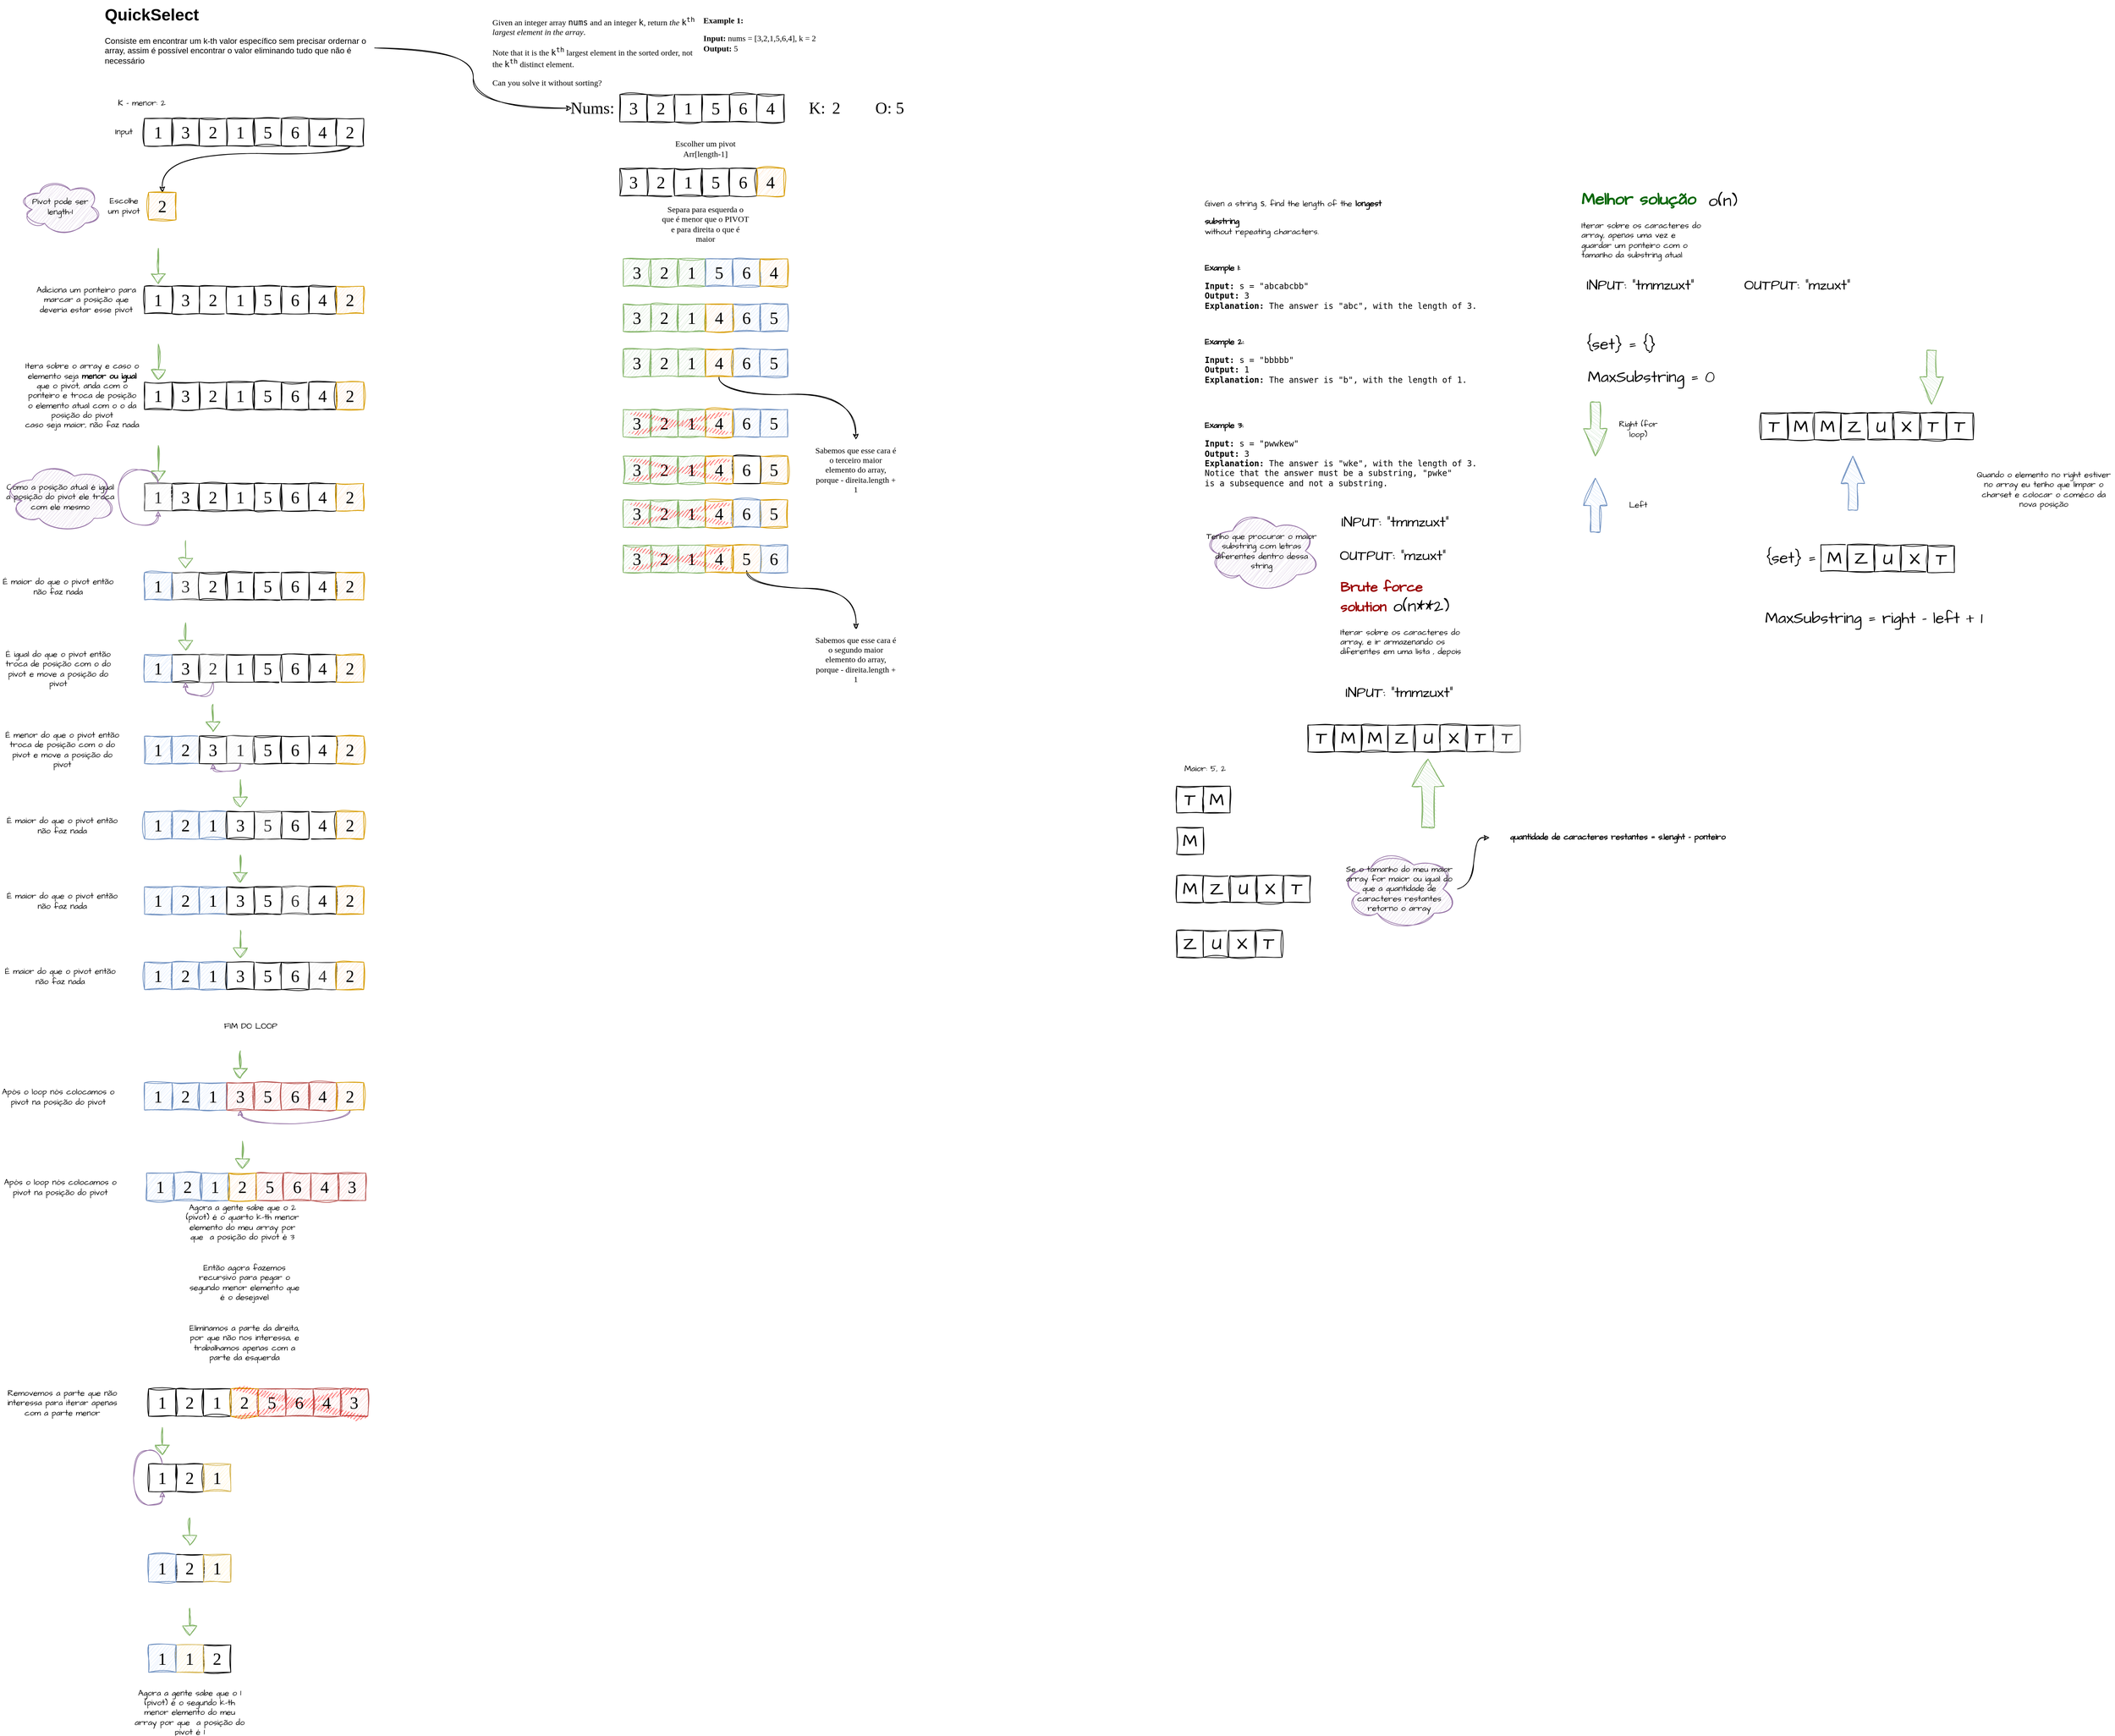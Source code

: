 <mxfile version="24.8.4">
  <diagram name="Page-1" id="uMXd9E1nDpLijzHk7OrK">
    <mxGraphModel dx="4970" dy="1806" grid="1" gridSize="22" guides="1" tooltips="1" connect="1" arrows="1" fold="1" page="1" pageScale="1" pageWidth="827" pageHeight="1169" math="0" shadow="0">
      <root>
        <mxCell id="0" />
        <mxCell id="1" parent="0" />
        <mxCell id="trHoCsewVYtxNoTblFJ6-8" value="&lt;p&gt;&lt;font data-font-src=&quot;https://fonts.googleapis.com/css?family=Caveat&quot; face=&quot;Caveat&quot;&gt;&lt;strong class=&quot;example&quot;&gt;Example 1:&lt;/strong&gt;&lt;/font&gt;&lt;/p&gt;&lt;pre&gt;&lt;font data-font-src=&quot;https://fonts.googleapis.com/css?family=Caveat&quot; face=&quot;Caveat&quot;&gt;&lt;strong&gt;Input:&lt;/strong&gt; nums = [3,2,1,5,6,4], k = 2&lt;/font&gt;&lt;font face=&quot;b39UOJuHVI4HvWrOIDpN&quot;&gt;&lt;br&gt;&lt;/font&gt;&lt;font data-font-src=&quot;https://fonts.googleapis.com/css?family=Caveat&quot; face=&quot;Caveat&quot;&gt;&lt;strong&gt;Output:&lt;/strong&gt; 5&lt;br&gt;&lt;/font&gt;&lt;/pre&gt;" style="text;whiteSpace=wrap;html=1;sketch=1;curveFitting=1;jiggle=2;" parent="1" vertex="1">
          <mxGeometry x="170" y="836" width="164" height="88" as="geometry" />
        </mxCell>
        <mxCell id="trHoCsewVYtxNoTblFJ6-14" value="3" style="whiteSpace=wrap;html=1;aspect=fixed;fontFamily=Caveat;fontSource=https%3A%2F%2Ffonts.googleapis.com%2Fcss%3Ffamily%3DCaveat;fontSize=25;align=center;rounded=0;sketch=1;curveFitting=1;jiggle=2;" parent="1" vertex="1">
          <mxGeometry x="50" y="970" width="40" height="40" as="geometry" />
        </mxCell>
        <mxCell id="trHoCsewVYtxNoTblFJ6-15" value="2" style="whiteSpace=wrap;html=1;aspect=fixed;fontFamily=Caveat;fontSource=https%3A%2F%2Ffonts.googleapis.com%2Fcss%3Ffamily%3DCaveat;fontSize=25;align=center;rounded=0;sketch=1;curveFitting=1;jiggle=2;" parent="1" vertex="1">
          <mxGeometry x="90" y="970" width="40" height="40" as="geometry" />
        </mxCell>
        <mxCell id="trHoCsewVYtxNoTblFJ6-16" value="1" style="whiteSpace=wrap;html=1;aspect=fixed;fontFamily=Caveat;fontSource=https%3A%2F%2Ffonts.googleapis.com%2Fcss%3Ffamily%3DCaveat;fontSize=25;align=center;rounded=0;sketch=1;curveFitting=1;jiggle=2;" parent="1" vertex="1">
          <mxGeometry x="130" y="970" width="40" height="40" as="geometry" />
        </mxCell>
        <mxCell id="trHoCsewVYtxNoTblFJ6-17" value="5" style="whiteSpace=wrap;html=1;aspect=fixed;fontFamily=Caveat;fontSource=https%3A%2F%2Ffonts.googleapis.com%2Fcss%3Ffamily%3DCaveat;fontSize=25;align=center;rounded=0;sketch=1;curveFitting=1;jiggle=2;" parent="1" vertex="1">
          <mxGeometry x="170" y="970" width="40" height="40" as="geometry" />
        </mxCell>
        <mxCell id="trHoCsewVYtxNoTblFJ6-18" value="6" style="whiteSpace=wrap;html=1;aspect=fixed;fontFamily=Caveat;fontSource=https%3A%2F%2Ffonts.googleapis.com%2Fcss%3Ffamily%3DCaveat;fontSize=25;align=center;rounded=0;sketch=1;curveFitting=1;jiggle=2;" parent="1" vertex="1">
          <mxGeometry x="210" y="970" width="40" height="40" as="geometry" />
        </mxCell>
        <mxCell id="trHoCsewVYtxNoTblFJ6-19" value="4" style="whiteSpace=wrap;html=1;aspect=fixed;fontFamily=Caveat;fontSource=https%3A%2F%2Ffonts.googleapis.com%2Fcss%3Ffamily%3DCaveat;fontSize=25;align=center;rounded=0;sketch=1;curveFitting=1;jiggle=2;" parent="1" vertex="1">
          <mxGeometry x="250" y="970" width="40" height="40" as="geometry" />
        </mxCell>
        <mxCell id="trHoCsewVYtxNoTblFJ6-21" value="&lt;font data-font-src=&quot;https://fonts.googleapis.com/css?family=Caveat&quot; face=&quot;Caveat&quot; style=&quot;font-size: 24px;&quot;&gt;Nums:&lt;/font&gt;" style="text;html=1;align=center;verticalAlign=middle;whiteSpace=wrap;rounded=0;sketch=1;curveFitting=1;jiggle=2;" parent="1" vertex="1">
          <mxGeometry x="-20" y="975" width="60" height="30" as="geometry" />
        </mxCell>
        <mxCell id="trHoCsewVYtxNoTblFJ6-22" value="&lt;font data-font-src=&quot;https://fonts.googleapis.com/css?family=Caveat&quot; face=&quot;Caveat&quot; style=&quot;font-size: 24px;&quot;&gt;K:&lt;/font&gt;" style="text;html=1;align=center;verticalAlign=middle;whiteSpace=wrap;rounded=0;sketch=1;curveFitting=1;jiggle=2;" parent="1" vertex="1">
          <mxGeometry x="308" y="975" width="60" height="30" as="geometry" />
        </mxCell>
        <mxCell id="trHoCsewVYtxNoTblFJ6-23" value="&lt;font data-font-src=&quot;https://fonts.googleapis.com/css?family=Caveat&quot; face=&quot;Caveat&quot; style=&quot;font-size: 24px;&quot;&gt;2&lt;/font&gt;" style="text;html=1;align=center;verticalAlign=middle;whiteSpace=wrap;rounded=0;sketch=1;curveFitting=1;jiggle=2;" parent="1" vertex="1">
          <mxGeometry x="354" y="975" width="24" height="30" as="geometry" />
        </mxCell>
        <mxCell id="trHoCsewVYtxNoTblFJ6-24" value="&lt;p&gt;&lt;font face=&quot;Caveat&quot; data-font-src=&quot;https://fonts.googleapis.com/css?family=Caveat&quot;&gt;Given an integer array &lt;code&gt;nums&lt;/code&gt; and an integer &lt;code&gt;k&lt;/code&gt;, return &lt;em&gt;the&lt;/em&gt; &lt;code&gt;k&lt;sup&gt;th&lt;/sup&gt;&lt;/code&gt; &lt;em&gt;largest element in the array&lt;/em&gt;.&lt;/font&gt;&lt;/p&gt;&lt;p&gt;&lt;font data-font-src=&quot;https://fonts.googleapis.com/css?family=Caveat&quot; face=&quot;Caveat&quot;&gt;Note that it is the &lt;code&gt;k&lt;sup&gt;th&lt;/sup&gt;&lt;/code&gt; largest element in the sorted order, not the &lt;code&gt;k&lt;sup&gt;th&lt;/sup&gt;&lt;/code&gt; distinct element.&lt;/font&gt;&lt;/p&gt;&lt;p&gt;&lt;font data-font-src=&quot;https://fonts.googleapis.com/css?family=Caveat&quot; face=&quot;Caveat&quot;&gt;Can you solve it without sorting?&lt;/font&gt;&lt;/p&gt;" style="text;whiteSpace=wrap;html=1;sketch=1;curveFitting=1;jiggle=2;" parent="1" vertex="1">
          <mxGeometry x="-138" y="836" width="308" height="132" as="geometry" />
        </mxCell>
        <mxCell id="trHoCsewVYtxNoTblFJ6-25" value="&lt;font data-font-src=&quot;https://fonts.googleapis.com/css?family=Caveat&quot; face=&quot;Caveat&quot; style=&quot;font-size: 24px;&quot;&gt;O: 5&lt;br&gt;&lt;/font&gt;" style="text;html=1;align=center;verticalAlign=middle;whiteSpace=wrap;rounded=0;sketch=1;curveFitting=1;jiggle=2;" parent="1" vertex="1">
          <mxGeometry x="414" y="975" width="60" height="30" as="geometry" />
        </mxCell>
        <mxCell id="trHoCsewVYtxNoTblFJ6-28" style="edgeStyle=orthogonalEdgeStyle;rounded=0;orthogonalLoop=1;jettySize=auto;html=1;entryX=0;entryY=0.5;entryDx=0;entryDy=0;curved=1;sketch=1;curveFitting=1;jiggle=2;" parent="1" source="trHoCsewVYtxNoTblFJ6-27" target="trHoCsewVYtxNoTblFJ6-21" edge="1">
          <mxGeometry relative="1" as="geometry" />
        </mxCell>
        <mxCell id="trHoCsewVYtxNoTblFJ6-27" value="&lt;h1 style=&quot;margin-top: 0px;&quot;&gt;QuickSelect&lt;br&gt;&lt;/h1&gt;&lt;p&gt;Consiste em encontrar um k-th valor específico sem precisar ordernar o array, assim é possível encontrar o valor eliminando tudo que não é necessário&lt;br&gt;&lt;/p&gt;" style="text;html=1;whiteSpace=wrap;overflow=hidden;rounded=0;sketch=1;curveFitting=1;jiggle=2;" parent="1" vertex="1">
          <mxGeometry x="-704" y="832.5" width="396" height="139" as="geometry" />
        </mxCell>
        <mxCell id="trHoCsewVYtxNoTblFJ6-29" value="3" style="whiteSpace=wrap;html=1;aspect=fixed;fontFamily=Caveat;fontSource=https%3A%2F%2Ffonts.googleapis.com%2Fcss%3Ffamily%3DCaveat;fontSize=25;align=center;rounded=0;sketch=1;curveFitting=1;jiggle=2;" parent="1" vertex="1">
          <mxGeometry x="50" y="1078" width="40" height="40" as="geometry" />
        </mxCell>
        <mxCell id="trHoCsewVYtxNoTblFJ6-30" value="2" style="whiteSpace=wrap;html=1;aspect=fixed;fontFamily=Caveat;fontSource=https%3A%2F%2Ffonts.googleapis.com%2Fcss%3Ffamily%3DCaveat;fontSize=25;align=center;rounded=0;sketch=1;curveFitting=1;jiggle=2;" parent="1" vertex="1">
          <mxGeometry x="90" y="1078" width="40" height="40" as="geometry" />
        </mxCell>
        <mxCell id="trHoCsewVYtxNoTblFJ6-31" value="1" style="whiteSpace=wrap;html=1;aspect=fixed;fontFamily=Caveat;fontSource=https%3A%2F%2Ffonts.googleapis.com%2Fcss%3Ffamily%3DCaveat;fontSize=25;align=center;rounded=0;sketch=1;curveFitting=1;jiggle=2;" parent="1" vertex="1">
          <mxGeometry x="130" y="1078" width="40" height="40" as="geometry" />
        </mxCell>
        <mxCell id="trHoCsewVYtxNoTblFJ6-32" value="5" style="whiteSpace=wrap;html=1;aspect=fixed;fontFamily=Caveat;fontSource=https%3A%2F%2Ffonts.googleapis.com%2Fcss%3Ffamily%3DCaveat;fontSize=25;align=center;rounded=0;sketch=1;curveFitting=1;jiggle=2;" parent="1" vertex="1">
          <mxGeometry x="170" y="1078" width="40" height="40" as="geometry" />
        </mxCell>
        <mxCell id="trHoCsewVYtxNoTblFJ6-33" value="6" style="whiteSpace=wrap;html=1;aspect=fixed;fontFamily=Caveat;fontSource=https%3A%2F%2Ffonts.googleapis.com%2Fcss%3Ffamily%3DCaveat;fontSize=25;align=center;rounded=0;sketch=1;curveFitting=1;jiggle=2;" parent="1" vertex="1">
          <mxGeometry x="210" y="1078" width="40" height="40" as="geometry" />
        </mxCell>
        <mxCell id="trHoCsewVYtxNoTblFJ6-34" value="4" style="whiteSpace=wrap;html=1;aspect=fixed;fontFamily=Caveat;fontSource=https%3A%2F%2Ffonts.googleapis.com%2Fcss%3Ffamily%3DCaveat;fontSize=25;align=center;rounded=0;fillColor=#ffe6cc;strokeColor=#d79b00;sketch=1;curveFitting=1;jiggle=2;" parent="1" vertex="1">
          <mxGeometry x="250" y="1078" width="40" height="40" as="geometry" />
        </mxCell>
        <mxCell id="trHoCsewVYtxNoTblFJ6-38" value="&lt;font data-font-src=&quot;https://fonts.googleapis.com/css?family=Caveat&quot; face=&quot;Caveat&quot;&gt;Separa para esquerda o que é menor que o PIVOT e para direita o que é maior&lt;/font&gt;" style="text;html=1;align=center;verticalAlign=middle;whiteSpace=wrap;rounded=0;sketch=1;curveFitting=1;jiggle=2;" parent="1" vertex="1">
          <mxGeometry x="110" y="1144" width="130" height="30" as="geometry" />
        </mxCell>
        <mxCell id="trHoCsewVYtxNoTblFJ6-40" value="3" style="whiteSpace=wrap;html=1;aspect=fixed;fontFamily=Caveat;fontSource=https%3A%2F%2Ffonts.googleapis.com%2Fcss%3Ffamily%3DCaveat;fontSize=25;align=center;rounded=0;fillColor=#d5e8d4;strokeColor=#82b366;sketch=1;curveFitting=1;jiggle=2;" parent="1" vertex="1">
          <mxGeometry x="55" y="1210" width="40" height="40" as="geometry" />
        </mxCell>
        <mxCell id="trHoCsewVYtxNoTblFJ6-41" value="2" style="whiteSpace=wrap;html=1;aspect=fixed;fontFamily=Caveat;fontSource=https%3A%2F%2Ffonts.googleapis.com%2Fcss%3Ffamily%3DCaveat;fontSize=25;align=center;rounded=0;fillColor=#d5e8d4;strokeColor=#82b366;sketch=1;curveFitting=1;jiggle=2;" parent="1" vertex="1">
          <mxGeometry x="95" y="1210" width="40" height="40" as="geometry" />
        </mxCell>
        <mxCell id="trHoCsewVYtxNoTblFJ6-42" value="1" style="whiteSpace=wrap;html=1;aspect=fixed;fontFamily=Caveat;fontSource=https%3A%2F%2Ffonts.googleapis.com%2Fcss%3Ffamily%3DCaveat;fontSize=25;align=center;rounded=0;fillColor=#d5e8d4;strokeColor=#82b366;sketch=1;curveFitting=1;jiggle=2;" parent="1" vertex="1">
          <mxGeometry x="135" y="1210" width="40" height="40" as="geometry" />
        </mxCell>
        <mxCell id="trHoCsewVYtxNoTblFJ6-43" value="5" style="whiteSpace=wrap;html=1;aspect=fixed;fontFamily=Caveat;fontSource=https%3A%2F%2Ffonts.googleapis.com%2Fcss%3Ffamily%3DCaveat;fontSize=25;align=center;rounded=0;fillColor=#dae8fc;strokeColor=#6c8ebf;sketch=1;curveFitting=1;jiggle=2;" parent="1" vertex="1">
          <mxGeometry x="175" y="1210" width="40" height="40" as="geometry" />
        </mxCell>
        <mxCell id="trHoCsewVYtxNoTblFJ6-44" value="6" style="whiteSpace=wrap;html=1;aspect=fixed;fontFamily=Caveat;fontSource=https%3A%2F%2Ffonts.googleapis.com%2Fcss%3Ffamily%3DCaveat;fontSize=25;align=center;rounded=0;fillColor=#dae8fc;strokeColor=#6c8ebf;sketch=1;curveFitting=1;jiggle=2;" parent="1" vertex="1">
          <mxGeometry x="215" y="1210" width="40" height="40" as="geometry" />
        </mxCell>
        <mxCell id="trHoCsewVYtxNoTblFJ6-45" value="4" style="whiteSpace=wrap;html=1;aspect=fixed;fontFamily=Caveat;fontSource=https%3A%2F%2Ffonts.googleapis.com%2Fcss%3Ffamily%3DCaveat;fontSize=25;align=center;rounded=0;fillColor=#ffe6cc;strokeColor=#d79b00;sketch=1;curveFitting=1;jiggle=2;" parent="1" vertex="1">
          <mxGeometry x="255" y="1210" width="40" height="40" as="geometry" />
        </mxCell>
        <mxCell id="trHoCsewVYtxNoTblFJ6-46" value="&lt;div&gt;&lt;font data-font-src=&quot;https://fonts.googleapis.com/css?family=Caveat&quot; face=&quot;Caveat&quot;&gt;Escolher um pivot&lt;/font&gt;&lt;/div&gt;&lt;div&gt;&lt;font data-font-src=&quot;https://fonts.googleapis.com/css?family=Caveat&quot; face=&quot;Caveat&quot;&gt;Arr[length-1]&lt;br&gt;&lt;/font&gt;&lt;/div&gt;" style="text;html=1;align=center;verticalAlign=middle;whiteSpace=wrap;rounded=0;sketch=1;curveFitting=1;jiggle=2;" parent="1" vertex="1">
          <mxGeometry x="110" y="1034" width="130" height="30" as="geometry" />
        </mxCell>
        <mxCell id="trHoCsewVYtxNoTblFJ6-47" value="3" style="whiteSpace=wrap;html=1;aspect=fixed;fontFamily=Caveat;fontSource=https%3A%2F%2Ffonts.googleapis.com%2Fcss%3Ffamily%3DCaveat;fontSize=25;align=center;rounded=0;fillColor=#d5e8d4;strokeColor=#82b366;sketch=1;curveFitting=1;jiggle=2;" parent="1" vertex="1">
          <mxGeometry x="55" y="1276" width="40" height="40" as="geometry" />
        </mxCell>
        <mxCell id="trHoCsewVYtxNoTblFJ6-48" value="2" style="whiteSpace=wrap;html=1;aspect=fixed;fontFamily=Caveat;fontSource=https%3A%2F%2Ffonts.googleapis.com%2Fcss%3Ffamily%3DCaveat;fontSize=25;align=center;rounded=0;fillColor=#d5e8d4;strokeColor=#82b366;sketch=1;curveFitting=1;jiggle=2;" parent="1" vertex="1">
          <mxGeometry x="95" y="1276" width="40" height="40" as="geometry" />
        </mxCell>
        <mxCell id="trHoCsewVYtxNoTblFJ6-49" value="1" style="whiteSpace=wrap;html=1;aspect=fixed;fontFamily=Caveat;fontSource=https%3A%2F%2Ffonts.googleapis.com%2Fcss%3Ffamily%3DCaveat;fontSize=25;align=center;rounded=0;fillColor=#d5e8d4;strokeColor=#82b366;sketch=1;curveFitting=1;jiggle=2;" parent="1" vertex="1">
          <mxGeometry x="135" y="1276" width="40" height="40" as="geometry" />
        </mxCell>
        <mxCell id="trHoCsewVYtxNoTblFJ6-50" value="5" style="whiteSpace=wrap;html=1;aspect=fixed;fontFamily=Caveat;fontSource=https%3A%2F%2Ffonts.googleapis.com%2Fcss%3Ffamily%3DCaveat;fontSize=25;align=center;rounded=0;fillColor=#dae8fc;strokeColor=#6c8ebf;sketch=1;curveFitting=1;jiggle=2;" parent="1" vertex="1">
          <mxGeometry x="255" y="1276" width="40" height="40" as="geometry" />
        </mxCell>
        <mxCell id="trHoCsewVYtxNoTblFJ6-51" value="6" style="whiteSpace=wrap;html=1;aspect=fixed;fontFamily=Caveat;fontSource=https%3A%2F%2Ffonts.googleapis.com%2Fcss%3Ffamily%3DCaveat;fontSize=25;align=center;rounded=0;fillColor=#dae8fc;strokeColor=#6c8ebf;sketch=1;curveFitting=1;jiggle=2;" parent="1" vertex="1">
          <mxGeometry x="215" y="1276" width="40" height="40" as="geometry" />
        </mxCell>
        <mxCell id="trHoCsewVYtxNoTblFJ6-52" value="4" style="whiteSpace=wrap;html=1;aspect=fixed;fontFamily=Caveat;fontSource=https%3A%2F%2Ffonts.googleapis.com%2Fcss%3Ffamily%3DCaveat;fontSize=25;align=center;rounded=0;fillColor=#ffe6cc;strokeColor=#d79b00;sketch=1;curveFitting=1;jiggle=2;" parent="1" vertex="1">
          <mxGeometry x="175" y="1276" width="40" height="40" as="geometry" />
        </mxCell>
        <mxCell id="trHoCsewVYtxNoTblFJ6-60" value="3" style="whiteSpace=wrap;html=1;aspect=fixed;fontFamily=Caveat;fontSource=https%3A%2F%2Ffonts.googleapis.com%2Fcss%3Ffamily%3DCaveat;fontSize=25;align=center;rounded=0;fillColor=#d5e8d4;strokeColor=#82b366;sketch=1;curveFitting=1;jiggle=2;" parent="1" vertex="1">
          <mxGeometry x="55" y="1342" width="40" height="40" as="geometry" />
        </mxCell>
        <mxCell id="trHoCsewVYtxNoTblFJ6-61" value="2" style="whiteSpace=wrap;html=1;aspect=fixed;fontFamily=Caveat;fontSource=https%3A%2F%2Ffonts.googleapis.com%2Fcss%3Ffamily%3DCaveat;fontSize=25;align=center;rounded=0;fillColor=#d5e8d4;strokeColor=#82b366;sketch=1;curveFitting=1;jiggle=2;" parent="1" vertex="1">
          <mxGeometry x="95" y="1342" width="40" height="40" as="geometry" />
        </mxCell>
        <mxCell id="trHoCsewVYtxNoTblFJ6-62" value="1" style="whiteSpace=wrap;html=1;aspect=fixed;fontFamily=Caveat;fontSource=https%3A%2F%2Ffonts.googleapis.com%2Fcss%3Ffamily%3DCaveat;fontSize=25;align=center;rounded=0;fillColor=#d5e8d4;strokeColor=#82b366;sketch=1;curveFitting=1;jiggle=2;" parent="1" vertex="1">
          <mxGeometry x="135" y="1342" width="40" height="40" as="geometry" />
        </mxCell>
        <mxCell id="trHoCsewVYtxNoTblFJ6-63" value="5" style="whiteSpace=wrap;html=1;aspect=fixed;fontFamily=Caveat;fontSource=https%3A%2F%2Ffonts.googleapis.com%2Fcss%3Ffamily%3DCaveat;fontSize=25;align=center;rounded=0;fillColor=#dae8fc;strokeColor=#6c8ebf;sketch=1;curveFitting=1;jiggle=2;" parent="1" vertex="1">
          <mxGeometry x="255" y="1342" width="40" height="40" as="geometry" />
        </mxCell>
        <mxCell id="trHoCsewVYtxNoTblFJ6-64" value="6" style="whiteSpace=wrap;html=1;aspect=fixed;fontFamily=Caveat;fontSource=https%3A%2F%2Ffonts.googleapis.com%2Fcss%3Ffamily%3DCaveat;fontSize=25;align=center;rounded=0;fillColor=#dae8fc;strokeColor=#6c8ebf;sketch=1;curveFitting=1;jiggle=2;" parent="1" vertex="1">
          <mxGeometry x="215" y="1342" width="40" height="40" as="geometry" />
        </mxCell>
        <mxCell id="trHoCsewVYtxNoTblFJ6-68" style="edgeStyle=orthogonalEdgeStyle;curved=1;rounded=0;orthogonalLoop=1;jettySize=auto;html=1;entryX=0.5;entryY=0;entryDx=0;entryDy=0;sketch=1;curveFitting=1;jiggle=2;" parent="1" source="trHoCsewVYtxNoTblFJ6-65" target="trHoCsewVYtxNoTblFJ6-67" edge="1">
          <mxGeometry relative="1" as="geometry">
            <Array as="points">
              <mxPoint x="195" y="1408" />
              <mxPoint x="395" y="1408" />
            </Array>
          </mxGeometry>
        </mxCell>
        <mxCell id="trHoCsewVYtxNoTblFJ6-65" value="4" style="whiteSpace=wrap;html=1;aspect=fixed;fontFamily=Caveat;fontSource=https%3A%2F%2Ffonts.googleapis.com%2Fcss%3Ffamily%3DCaveat;fontSize=25;align=center;rounded=0;fillColor=#ffe6cc;strokeColor=#d79b00;sketch=1;curveFitting=1;jiggle=2;" parent="1" vertex="1">
          <mxGeometry x="175" y="1342" width="40" height="40" as="geometry" />
        </mxCell>
        <mxCell id="trHoCsewVYtxNoTblFJ6-67" value="&lt;font data-font-src=&quot;https://fonts.googleapis.com/css?family=Caveat&quot; face=&quot;Caveat&quot;&gt;Sabemos que esse cara é o terceiro maior elemento do array, porque - direita.length + 1&lt;/font&gt;" style="text;html=1;align=center;verticalAlign=middle;whiteSpace=wrap;rounded=0;sketch=1;curveFitting=1;jiggle=2;" parent="1" vertex="1">
          <mxGeometry x="334" y="1474" width="121" height="88" as="geometry" />
        </mxCell>
        <mxCell id="trHoCsewVYtxNoTblFJ6-69" value="3" style="whiteSpace=wrap;html=1;aspect=fixed;fontFamily=Caveat;fontSource=https%3A%2F%2Ffonts.googleapis.com%2Fcss%3Ffamily%3DCaveat;fontSize=25;align=center;rounded=0;fillColor=#d5e8d4;strokeColor=#82b366;sketch=1;curveFitting=1;jiggle=2;" parent="1" vertex="1">
          <mxGeometry x="55" y="1430" width="40" height="40" as="geometry" />
        </mxCell>
        <mxCell id="trHoCsewVYtxNoTblFJ6-70" value="2" style="whiteSpace=wrap;html=1;aspect=fixed;fontFamily=Caveat;fontSource=https%3A%2F%2Ffonts.googleapis.com%2Fcss%3Ffamily%3DCaveat;fontSize=25;align=center;rounded=0;fillColor=#d5e8d4;strokeColor=#82b366;sketch=1;curveFitting=1;jiggle=2;" parent="1" vertex="1">
          <mxGeometry x="95" y="1430" width="40" height="40" as="geometry" />
        </mxCell>
        <mxCell id="trHoCsewVYtxNoTblFJ6-71" value="1" style="whiteSpace=wrap;html=1;aspect=fixed;fontFamily=Caveat;fontSource=https%3A%2F%2Ffonts.googleapis.com%2Fcss%3Ffamily%3DCaveat;fontSize=25;align=center;rounded=0;fillColor=#d5e8d4;strokeColor=#82b366;sketch=1;curveFitting=1;jiggle=2;" parent="1" vertex="1">
          <mxGeometry x="135" y="1430" width="40" height="40" as="geometry" />
        </mxCell>
        <mxCell id="trHoCsewVYtxNoTblFJ6-72" value="5" style="whiteSpace=wrap;html=1;aspect=fixed;fontFamily=Caveat;fontSource=https%3A%2F%2Ffonts.googleapis.com%2Fcss%3Ffamily%3DCaveat;fontSize=25;align=center;rounded=0;fillColor=#dae8fc;strokeColor=#6c8ebf;sketch=1;curveFitting=1;jiggle=2;" parent="1" vertex="1">
          <mxGeometry x="255" y="1430" width="40" height="40" as="geometry" />
        </mxCell>
        <mxCell id="trHoCsewVYtxNoTblFJ6-73" value="6" style="whiteSpace=wrap;html=1;aspect=fixed;fontFamily=Caveat;fontSource=https%3A%2F%2Ffonts.googleapis.com%2Fcss%3Ffamily%3DCaveat;fontSize=25;align=center;rounded=0;fillColor=#dae8fc;strokeColor=#6c8ebf;sketch=1;curveFitting=1;jiggle=2;" parent="1" vertex="1">
          <mxGeometry x="215" y="1430" width="40" height="40" as="geometry" />
        </mxCell>
        <mxCell id="trHoCsewVYtxNoTblFJ6-74" value="4" style="whiteSpace=wrap;html=1;aspect=fixed;fontFamily=Caveat;fontSource=https%3A%2F%2Ffonts.googleapis.com%2Fcss%3Ffamily%3DCaveat;fontSize=25;align=center;rounded=0;fillColor=#ffe6cc;strokeColor=#d79b00;sketch=1;curveFitting=1;jiggle=2;" parent="1" vertex="1">
          <mxGeometry x="175" y="1430" width="40" height="40" as="geometry" />
        </mxCell>
        <mxCell id="trHoCsewVYtxNoTblFJ6-75" value="" style="shape=mxgraph.mockup.markup.redX;fillColor=#ff0000;html=1;shadow=0;whiteSpace=wrap;strokeColor=none;sketch=1;curveFitting=1;jiggle=2;" parent="1" vertex="1">
          <mxGeometry x="61" y="1433" width="154" height="34" as="geometry" />
        </mxCell>
        <mxCell id="trHoCsewVYtxNoTblFJ6-76" value="3" style="whiteSpace=wrap;html=1;aspect=fixed;fontFamily=Caveat;fontSource=https%3A%2F%2Ffonts.googleapis.com%2Fcss%3Ffamily%3DCaveat;fontSize=25;align=center;rounded=0;fillColor=#d5e8d4;strokeColor=#82b366;sketch=1;curveFitting=1;jiggle=2;" parent="1" vertex="1">
          <mxGeometry x="55" y="1498" width="40" height="40" as="geometry" />
        </mxCell>
        <mxCell id="trHoCsewVYtxNoTblFJ6-77" value="2" style="whiteSpace=wrap;html=1;aspect=fixed;fontFamily=Caveat;fontSource=https%3A%2F%2Ffonts.googleapis.com%2Fcss%3Ffamily%3DCaveat;fontSize=25;align=center;rounded=0;fillColor=#d5e8d4;strokeColor=#82b366;sketch=1;curveFitting=1;jiggle=2;" parent="1" vertex="1">
          <mxGeometry x="95" y="1498" width="40" height="40" as="geometry" />
        </mxCell>
        <mxCell id="trHoCsewVYtxNoTblFJ6-78" value="1" style="whiteSpace=wrap;html=1;aspect=fixed;fontFamily=Caveat;fontSource=https%3A%2F%2Ffonts.googleapis.com%2Fcss%3Ffamily%3DCaveat;fontSize=25;align=center;rounded=0;fillColor=#d5e8d4;strokeColor=#82b366;sketch=1;curveFitting=1;jiggle=2;" parent="1" vertex="1">
          <mxGeometry x="135" y="1498" width="40" height="40" as="geometry" />
        </mxCell>
        <mxCell id="trHoCsewVYtxNoTblFJ6-79" value="5" style="whiteSpace=wrap;html=1;aspect=fixed;fontFamily=Caveat;fontSource=https%3A%2F%2Ffonts.googleapis.com%2Fcss%3Ffamily%3DCaveat;fontSize=25;align=center;rounded=0;fillColor=#ffe6cc;strokeColor=#d79b00;sketch=1;curveFitting=1;jiggle=2;" parent="1" vertex="1">
          <mxGeometry x="255" y="1498" width="40" height="40" as="geometry" />
        </mxCell>
        <mxCell id="trHoCsewVYtxNoTblFJ6-80" value="6" style="whiteSpace=wrap;html=1;aspect=fixed;fontFamily=Caveat;fontSource=https%3A%2F%2Ffonts.googleapis.com%2Fcss%3Ffamily%3DCaveat;fontSize=25;align=center;rounded=0;sketch=1;curveFitting=1;jiggle=2;" parent="1" vertex="1">
          <mxGeometry x="215" y="1498" width="40" height="40" as="geometry" />
        </mxCell>
        <mxCell id="trHoCsewVYtxNoTblFJ6-81" value="4" style="whiteSpace=wrap;html=1;aspect=fixed;fontFamily=Caveat;fontSource=https%3A%2F%2Ffonts.googleapis.com%2Fcss%3Ffamily%3DCaveat;fontSize=25;align=center;rounded=0;fillColor=#ffe6cc;strokeColor=#d79b00;sketch=1;curveFitting=1;jiggle=2;" parent="1" vertex="1">
          <mxGeometry x="175" y="1498" width="40" height="40" as="geometry" />
        </mxCell>
        <mxCell id="trHoCsewVYtxNoTblFJ6-82" value="" style="shape=mxgraph.mockup.markup.redX;fillColor=#ff0000;html=1;shadow=0;whiteSpace=wrap;strokeColor=none;sketch=1;curveFitting=1;jiggle=2;" parent="1" vertex="1">
          <mxGeometry x="61" y="1501" width="154" height="34" as="geometry" />
        </mxCell>
        <mxCell id="trHoCsewVYtxNoTblFJ6-83" value="3" style="whiteSpace=wrap;html=1;aspect=fixed;fontFamily=Caveat;fontSource=https%3A%2F%2Ffonts.googleapis.com%2Fcss%3Ffamily%3DCaveat;fontSize=25;align=center;rounded=0;fillColor=#d5e8d4;strokeColor=#82b366;sketch=1;curveFitting=1;jiggle=2;" parent="1" vertex="1">
          <mxGeometry x="55" y="1562" width="40" height="40" as="geometry" />
        </mxCell>
        <mxCell id="trHoCsewVYtxNoTblFJ6-84" value="2" style="whiteSpace=wrap;html=1;aspect=fixed;fontFamily=Caveat;fontSource=https%3A%2F%2Ffonts.googleapis.com%2Fcss%3Ffamily%3DCaveat;fontSize=25;align=center;rounded=0;fillColor=#d5e8d4;strokeColor=#82b366;sketch=1;curveFitting=1;jiggle=2;" parent="1" vertex="1">
          <mxGeometry x="95" y="1562" width="40" height="40" as="geometry" />
        </mxCell>
        <mxCell id="trHoCsewVYtxNoTblFJ6-85" value="1" style="whiteSpace=wrap;html=1;aspect=fixed;fontFamily=Caveat;fontSource=https%3A%2F%2Ffonts.googleapis.com%2Fcss%3Ffamily%3DCaveat;fontSize=25;align=center;rounded=0;fillColor=#d5e8d4;strokeColor=#82b366;sketch=1;curveFitting=1;jiggle=2;" parent="1" vertex="1">
          <mxGeometry x="135" y="1562" width="40" height="40" as="geometry" />
        </mxCell>
        <mxCell id="trHoCsewVYtxNoTblFJ6-86" value="5" style="whiteSpace=wrap;html=1;aspect=fixed;fontFamily=Caveat;fontSource=https%3A%2F%2Ffonts.googleapis.com%2Fcss%3Ffamily%3DCaveat;fontSize=25;align=center;rounded=0;fillColor=#ffe6cc;strokeColor=#d79b00;sketch=1;curveFitting=1;jiggle=2;" parent="1" vertex="1">
          <mxGeometry x="255" y="1562" width="40" height="40" as="geometry" />
        </mxCell>
        <mxCell id="trHoCsewVYtxNoTblFJ6-87" value="6" style="whiteSpace=wrap;html=1;aspect=fixed;fontFamily=Caveat;fontSource=https%3A%2F%2Ffonts.googleapis.com%2Fcss%3Ffamily%3DCaveat;fontSize=25;align=center;rounded=0;fillColor=#dae8fc;strokeColor=#6c8ebf;sketch=1;curveFitting=1;jiggle=2;" parent="1" vertex="1">
          <mxGeometry x="215" y="1562" width="40" height="40" as="geometry" />
        </mxCell>
        <mxCell id="trHoCsewVYtxNoTblFJ6-88" value="4" style="whiteSpace=wrap;html=1;aspect=fixed;fontFamily=Caveat;fontSource=https%3A%2F%2Ffonts.googleapis.com%2Fcss%3Ffamily%3DCaveat;fontSize=25;align=center;rounded=0;fillColor=#ffe6cc;strokeColor=#d79b00;sketch=1;curveFitting=1;jiggle=2;" parent="1" vertex="1">
          <mxGeometry x="175" y="1562" width="40" height="40" as="geometry" />
        </mxCell>
        <mxCell id="trHoCsewVYtxNoTblFJ6-89" value="" style="shape=mxgraph.mockup.markup.redX;fillColor=#ff0000;html=1;shadow=0;whiteSpace=wrap;strokeColor=none;sketch=1;curveFitting=1;jiggle=2;" parent="1" vertex="1">
          <mxGeometry x="61" y="1565" width="154" height="34" as="geometry" />
        </mxCell>
        <mxCell id="trHoCsewVYtxNoTblFJ6-90" value="3" style="whiteSpace=wrap;html=1;aspect=fixed;fontFamily=Caveat;fontSource=https%3A%2F%2Ffonts.googleapis.com%2Fcss%3Ffamily%3DCaveat;fontSize=25;align=center;rounded=0;fillColor=#d5e8d4;strokeColor=#82b366;sketch=1;curveFitting=1;jiggle=2;" parent="1" vertex="1">
          <mxGeometry x="55" y="1628" width="40" height="40" as="geometry" />
        </mxCell>
        <mxCell id="trHoCsewVYtxNoTblFJ6-91" value="2" style="whiteSpace=wrap;html=1;aspect=fixed;fontFamily=Caveat;fontSource=https%3A%2F%2Ffonts.googleapis.com%2Fcss%3Ffamily%3DCaveat;fontSize=25;align=center;rounded=0;fillColor=#d5e8d4;strokeColor=#82b366;sketch=1;curveFitting=1;jiggle=2;" parent="1" vertex="1">
          <mxGeometry x="95" y="1628" width="40" height="40" as="geometry" />
        </mxCell>
        <mxCell id="trHoCsewVYtxNoTblFJ6-92" value="1" style="whiteSpace=wrap;html=1;aspect=fixed;fontFamily=Caveat;fontSource=https%3A%2F%2Ffonts.googleapis.com%2Fcss%3Ffamily%3DCaveat;fontSize=25;align=center;rounded=0;fillColor=#d5e8d4;strokeColor=#82b366;sketch=1;curveFitting=1;jiggle=2;" parent="1" vertex="1">
          <mxGeometry x="135" y="1628" width="40" height="40" as="geometry" />
        </mxCell>
        <mxCell id="trHoCsewVYtxNoTblFJ6-98" style="edgeStyle=orthogonalEdgeStyle;curved=1;rounded=0;orthogonalLoop=1;jettySize=auto;html=1;sketch=1;curveFitting=1;jiggle=2;" parent="1" target="trHoCsewVYtxNoTblFJ6-97" edge="1">
          <mxGeometry relative="1" as="geometry">
            <mxPoint x="235" y="1665.0" as="sourcePoint" />
            <Array as="points">
              <mxPoint x="235" y="1691" />
              <mxPoint x="395" y="1691" />
            </Array>
          </mxGeometry>
        </mxCell>
        <mxCell id="trHoCsewVYtxNoTblFJ6-93" value="5" style="whiteSpace=wrap;html=1;aspect=fixed;fontFamily=Caveat;fontSource=https%3A%2F%2Ffonts.googleapis.com%2Fcss%3Ffamily%3DCaveat;fontSize=25;align=center;rounded=0;fillColor=#ffe6cc;strokeColor=#d79b00;sketch=1;curveFitting=1;jiggle=2;" parent="1" vertex="1">
          <mxGeometry x="215" y="1628" width="40" height="40" as="geometry" />
        </mxCell>
        <mxCell id="trHoCsewVYtxNoTblFJ6-94" value="6" style="whiteSpace=wrap;html=1;aspect=fixed;fontFamily=Caveat;fontSource=https%3A%2F%2Ffonts.googleapis.com%2Fcss%3Ffamily%3DCaveat;fontSize=25;align=center;rounded=0;fillColor=#dae8fc;strokeColor=#6c8ebf;sketch=1;curveFitting=1;jiggle=2;" parent="1" vertex="1">
          <mxGeometry x="255" y="1628" width="40" height="40" as="geometry" />
        </mxCell>
        <mxCell id="trHoCsewVYtxNoTblFJ6-95" value="4" style="whiteSpace=wrap;html=1;aspect=fixed;fontFamily=Caveat;fontSource=https%3A%2F%2Ffonts.googleapis.com%2Fcss%3Ffamily%3DCaveat;fontSize=25;align=center;rounded=0;fillColor=#ffe6cc;strokeColor=#d79b00;sketch=1;curveFitting=1;jiggle=2;" parent="1" vertex="1">
          <mxGeometry x="175" y="1628" width="40" height="40" as="geometry" />
        </mxCell>
        <mxCell id="trHoCsewVYtxNoTblFJ6-96" value="" style="shape=mxgraph.mockup.markup.redX;fillColor=#ff0000;html=1;shadow=0;whiteSpace=wrap;strokeColor=none;sketch=1;curveFitting=1;jiggle=2;" parent="1" vertex="1">
          <mxGeometry x="61" y="1631" width="154" height="34" as="geometry" />
        </mxCell>
        <mxCell id="trHoCsewVYtxNoTblFJ6-97" value="&lt;font data-font-src=&quot;https://fonts.googleapis.com/css?family=Caveat&quot; face=&quot;Caveat&quot;&gt;Sabemos que esse cara é o segundo maior elemento do array, porque - direita.length + 1&lt;/font&gt;" style="text;html=1;align=center;verticalAlign=middle;whiteSpace=wrap;rounded=0;sketch=1;curveFitting=1;jiggle=2;" parent="1" vertex="1">
          <mxGeometry x="334" y="1751" width="121" height="88" as="geometry" />
        </mxCell>
        <mxCell id="4iRkwBfFF-iq0vODcE54-1" value="3" style="whiteSpace=wrap;html=1;aspect=fixed;fontFamily=Caveat;fontSource=https%3A%2F%2Ffonts.googleapis.com%2Fcss%3Ffamily%3DCaveat;fontSize=25;align=center;rounded=0;sketch=1;curveFitting=1;jiggle=2;" vertex="1" parent="1">
          <mxGeometry x="-604" y="1005" width="40" height="40" as="geometry" />
        </mxCell>
        <mxCell id="4iRkwBfFF-iq0vODcE54-2" value="2" style="whiteSpace=wrap;html=1;aspect=fixed;fontFamily=Caveat;fontSource=https%3A%2F%2Ffonts.googleapis.com%2Fcss%3Ffamily%3DCaveat;fontSize=25;align=center;rounded=0;sketch=1;curveFitting=1;jiggle=2;" vertex="1" parent="1">
          <mxGeometry x="-564" y="1005" width="40" height="40" as="geometry" />
        </mxCell>
        <mxCell id="4iRkwBfFF-iq0vODcE54-3" value="1" style="whiteSpace=wrap;html=1;aspect=fixed;fontFamily=Caveat;fontSource=https%3A%2F%2Ffonts.googleapis.com%2Fcss%3Ffamily%3DCaveat;fontSize=25;align=center;rounded=0;sketch=1;curveFitting=1;jiggle=2;" vertex="1" parent="1">
          <mxGeometry x="-524" y="1005" width="40" height="40" as="geometry" />
        </mxCell>
        <mxCell id="4iRkwBfFF-iq0vODcE54-4" value="5" style="whiteSpace=wrap;html=1;aspect=fixed;fontFamily=Caveat;fontSource=https%3A%2F%2Ffonts.googleapis.com%2Fcss%3Ffamily%3DCaveat;fontSize=25;align=center;rounded=0;sketch=1;curveFitting=1;jiggle=2;" vertex="1" parent="1">
          <mxGeometry x="-484" y="1005" width="40" height="40" as="geometry" />
        </mxCell>
        <mxCell id="4iRkwBfFF-iq0vODcE54-5" value="6" style="whiteSpace=wrap;html=1;aspect=fixed;fontFamily=Caveat;fontSource=https%3A%2F%2Ffonts.googleapis.com%2Fcss%3Ffamily%3DCaveat;fontSize=25;align=center;rounded=0;sketch=1;curveFitting=1;jiggle=2;" vertex="1" parent="1">
          <mxGeometry x="-444" y="1005" width="40" height="40" as="geometry" />
        </mxCell>
        <mxCell id="4iRkwBfFF-iq0vODcE54-6" value="4" style="whiteSpace=wrap;html=1;aspect=fixed;fontFamily=Caveat;fontSource=https%3A%2F%2Ffonts.googleapis.com%2Fcss%3Ffamily%3DCaveat;fontSize=25;align=center;rounded=0;sketch=1;curveFitting=1;jiggle=2;" vertex="1" parent="1">
          <mxGeometry x="-404" y="1005" width="40" height="40" as="geometry" />
        </mxCell>
        <mxCell id="4iRkwBfFF-iq0vODcE54-22" style="edgeStyle=orthogonalEdgeStyle;curved=1;rounded=0;sketch=1;hachureGap=4;jiggle=2;curveFitting=1;orthogonalLoop=1;jettySize=auto;html=1;entryX=0.5;entryY=0;entryDx=0;entryDy=0;fontFamily=Architects Daughter;fontSource=https%3A%2F%2Ffonts.googleapis.com%2Fcss%3Ffamily%3DArchitects%2BDaughter;" edge="1" parent="1" source="4iRkwBfFF-iq0vODcE54-7" target="4iRkwBfFF-iq0vODcE54-17">
          <mxGeometry relative="1" as="geometry">
            <Array as="points">
              <mxPoint x="-344" y="1056" />
              <mxPoint x="-618" y="1056" />
            </Array>
          </mxGeometry>
        </mxCell>
        <mxCell id="4iRkwBfFF-iq0vODcE54-7" value="2" style="whiteSpace=wrap;html=1;aspect=fixed;fontFamily=Caveat;fontSource=https%3A%2F%2Ffonts.googleapis.com%2Fcss%3Ffamily%3DCaveat;fontSize=25;align=center;rounded=0;sketch=1;curveFitting=1;jiggle=2;" vertex="1" parent="1">
          <mxGeometry x="-364" y="1005" width="40" height="40" as="geometry" />
        </mxCell>
        <mxCell id="4iRkwBfFF-iq0vODcE54-8" value="1" style="whiteSpace=wrap;html=1;aspect=fixed;fontFamily=Caveat;fontSource=https%3A%2F%2Ffonts.googleapis.com%2Fcss%3Ffamily%3DCaveat;fontSize=25;align=center;rounded=0;sketch=1;curveFitting=1;jiggle=2;" vertex="1" parent="1">
          <mxGeometry x="-644" y="1005" width="40" height="40" as="geometry" />
        </mxCell>
        <mxCell id="4iRkwBfFF-iq0vODcE54-9" value="Input" style="text;html=1;align=center;verticalAlign=middle;whiteSpace=wrap;rounded=0;fontFamily=Architects Daughter;fontSource=https%3A%2F%2Ffonts.googleapis.com%2Fcss%3Ffamily%3DArchitects%2BDaughter;" vertex="1" parent="1">
          <mxGeometry x="-704" y="1010" width="60" height="30" as="geometry" />
        </mxCell>
        <mxCell id="4iRkwBfFF-iq0vODcE54-10" value="Escolhe um pivot" style="text;html=1;align=center;verticalAlign=middle;whiteSpace=wrap;rounded=0;fontFamily=Architects Daughter;fontSource=https%3A%2F%2Ffonts.googleapis.com%2Fcss%3Ffamily%3DArchitects%2BDaughter;" vertex="1" parent="1">
          <mxGeometry x="-704" y="1118" width="60" height="30" as="geometry" />
        </mxCell>
        <mxCell id="4iRkwBfFF-iq0vODcE54-17" value="2" style="whiteSpace=wrap;html=1;aspect=fixed;fontFamily=Caveat;fontSource=https%3A%2F%2Ffonts.googleapis.com%2Fcss%3Ffamily%3DCaveat;fontSize=25;align=center;rounded=0;sketch=1;curveFitting=1;jiggle=2;fillColor=#ffe6cc;strokeColor=#d79b00;" vertex="1" parent="1">
          <mxGeometry x="-638" y="1113" width="40" height="40" as="geometry" />
        </mxCell>
        <mxCell id="4iRkwBfFF-iq0vODcE54-20" value="&lt;div&gt;Pivot pode ser&lt;/div&gt;&lt;div&gt;length-1&lt;br&gt;&lt;/div&gt;" style="ellipse;shape=cloud;whiteSpace=wrap;html=1;sketch=1;hachureGap=4;jiggle=2;curveFitting=1;fontFamily=Architects Daughter;fontSource=https%3A%2F%2Ffonts.googleapis.com%2Fcss%3Ffamily%3DArchitects%2BDaughter;fillColor=#e1d5e7;strokeColor=#9673a6;" vertex="1" parent="1">
          <mxGeometry x="-827" y="1094" width="120" height="80" as="geometry" />
        </mxCell>
        <mxCell id="4iRkwBfFF-iq0vODcE54-23" value="3" style="whiteSpace=wrap;html=1;aspect=fixed;fontFamily=Caveat;fontSource=https%3A%2F%2Ffonts.googleapis.com%2Fcss%3Ffamily%3DCaveat;fontSize=25;align=center;rounded=0;sketch=1;curveFitting=1;jiggle=2;" vertex="1" parent="1">
          <mxGeometry x="-604" y="1250" width="40" height="40" as="geometry" />
        </mxCell>
        <mxCell id="4iRkwBfFF-iq0vODcE54-24" value="2" style="whiteSpace=wrap;html=1;aspect=fixed;fontFamily=Caveat;fontSource=https%3A%2F%2Ffonts.googleapis.com%2Fcss%3Ffamily%3DCaveat;fontSize=25;align=center;rounded=0;sketch=1;curveFitting=1;jiggle=2;" vertex="1" parent="1">
          <mxGeometry x="-564" y="1250" width="40" height="40" as="geometry" />
        </mxCell>
        <mxCell id="4iRkwBfFF-iq0vODcE54-25" value="1" style="whiteSpace=wrap;html=1;aspect=fixed;fontFamily=Caveat;fontSource=https%3A%2F%2Ffonts.googleapis.com%2Fcss%3Ffamily%3DCaveat;fontSize=25;align=center;rounded=0;sketch=1;curveFitting=1;jiggle=2;" vertex="1" parent="1">
          <mxGeometry x="-524" y="1250" width="40" height="40" as="geometry" />
        </mxCell>
        <mxCell id="4iRkwBfFF-iq0vODcE54-26" value="5" style="whiteSpace=wrap;html=1;aspect=fixed;fontFamily=Caveat;fontSource=https%3A%2F%2Ffonts.googleapis.com%2Fcss%3Ffamily%3DCaveat;fontSize=25;align=center;rounded=0;sketch=1;curveFitting=1;jiggle=2;" vertex="1" parent="1">
          <mxGeometry x="-484" y="1250" width="40" height="40" as="geometry" />
        </mxCell>
        <mxCell id="4iRkwBfFF-iq0vODcE54-27" value="6" style="whiteSpace=wrap;html=1;aspect=fixed;fontFamily=Caveat;fontSource=https%3A%2F%2Ffonts.googleapis.com%2Fcss%3Ffamily%3DCaveat;fontSize=25;align=center;rounded=0;sketch=1;curveFitting=1;jiggle=2;" vertex="1" parent="1">
          <mxGeometry x="-444" y="1250" width="40" height="40" as="geometry" />
        </mxCell>
        <mxCell id="4iRkwBfFF-iq0vODcE54-28" value="4" style="whiteSpace=wrap;html=1;aspect=fixed;fontFamily=Caveat;fontSource=https%3A%2F%2Ffonts.googleapis.com%2Fcss%3Ffamily%3DCaveat;fontSize=25;align=center;rounded=0;sketch=1;curveFitting=1;jiggle=2;" vertex="1" parent="1">
          <mxGeometry x="-404" y="1250" width="40" height="40" as="geometry" />
        </mxCell>
        <mxCell id="4iRkwBfFF-iq0vODcE54-29" value="2" style="whiteSpace=wrap;html=1;aspect=fixed;fontFamily=Caveat;fontSource=https%3A%2F%2Ffonts.googleapis.com%2Fcss%3Ffamily%3DCaveat;fontSize=25;align=center;rounded=0;sketch=1;curveFitting=1;jiggle=2;fillColor=#ffe6cc;strokeColor=#d79b00;" vertex="1" parent="1">
          <mxGeometry x="-364" y="1250" width="40" height="40" as="geometry" />
        </mxCell>
        <mxCell id="4iRkwBfFF-iq0vODcE54-30" value="1" style="whiteSpace=wrap;html=1;aspect=fixed;fontFamily=Caveat;fontSource=https%3A%2F%2Ffonts.googleapis.com%2Fcss%3Ffamily%3DCaveat;fontSize=25;align=center;rounded=0;sketch=1;curveFitting=1;jiggle=2;" vertex="1" parent="1">
          <mxGeometry x="-644" y="1250" width="40" height="40" as="geometry" />
        </mxCell>
        <mxCell id="4iRkwBfFF-iq0vODcE54-31" value="Adiciona um ponteiro para marcar a posição que deveria estar esse pivot" style="text;html=1;align=center;verticalAlign=middle;whiteSpace=wrap;rounded=0;fontFamily=Architects Daughter;fontSource=https%3A%2F%2Ffonts.googleapis.com%2Fcss%3Ffamily%3DArchitects%2BDaughter;" vertex="1" parent="1">
          <mxGeometry x="-814" y="1255" width="170" height="30" as="geometry" />
        </mxCell>
        <mxCell id="4iRkwBfFF-iq0vODcE54-34" value="" style="html=1;shadow=0;dashed=0;align=center;verticalAlign=middle;shape=mxgraph.arrows2.arrow;dy=1;dx=14.28;notch=0;sketch=1;hachureGap=4;jiggle=2;curveFitting=1;fontFamily=Architects Daughter;fontSource=https%3A%2F%2Ffonts.googleapis.com%2Fcss%3Ffamily%3DArchitects%2BDaughter;rotation=90;fillColor=#d5e8d4;strokeColor=#82b366;" vertex="1" parent="1">
          <mxGeometry x="-649.64" y="1210" width="51.64" height="20.74" as="geometry" />
        </mxCell>
        <mxCell id="4iRkwBfFF-iq0vODcE54-35" value="3" style="whiteSpace=wrap;html=1;aspect=fixed;fontFamily=Caveat;fontSource=https%3A%2F%2Ffonts.googleapis.com%2Fcss%3Ffamily%3DCaveat;fontSize=25;align=center;rounded=0;sketch=1;curveFitting=1;jiggle=2;" vertex="1" parent="1">
          <mxGeometry x="-604" y="1390" width="40" height="40" as="geometry" />
        </mxCell>
        <mxCell id="4iRkwBfFF-iq0vODcE54-36" value="2" style="whiteSpace=wrap;html=1;aspect=fixed;fontFamily=Caveat;fontSource=https%3A%2F%2Ffonts.googleapis.com%2Fcss%3Ffamily%3DCaveat;fontSize=25;align=center;rounded=0;sketch=1;curveFitting=1;jiggle=2;" vertex="1" parent="1">
          <mxGeometry x="-564" y="1390" width="40" height="40" as="geometry" />
        </mxCell>
        <mxCell id="4iRkwBfFF-iq0vODcE54-37" value="1" style="whiteSpace=wrap;html=1;aspect=fixed;fontFamily=Caveat;fontSource=https%3A%2F%2Ffonts.googleapis.com%2Fcss%3Ffamily%3DCaveat;fontSize=25;align=center;rounded=0;sketch=1;curveFitting=1;jiggle=2;" vertex="1" parent="1">
          <mxGeometry x="-524" y="1390" width="40" height="40" as="geometry" />
        </mxCell>
        <mxCell id="4iRkwBfFF-iq0vODcE54-38" value="5" style="whiteSpace=wrap;html=1;aspect=fixed;fontFamily=Caveat;fontSource=https%3A%2F%2Ffonts.googleapis.com%2Fcss%3Ffamily%3DCaveat;fontSize=25;align=center;rounded=0;sketch=1;curveFitting=1;jiggle=2;" vertex="1" parent="1">
          <mxGeometry x="-484" y="1390" width="40" height="40" as="geometry" />
        </mxCell>
        <mxCell id="4iRkwBfFF-iq0vODcE54-39" value="6" style="whiteSpace=wrap;html=1;aspect=fixed;fontFamily=Caveat;fontSource=https%3A%2F%2Ffonts.googleapis.com%2Fcss%3Ffamily%3DCaveat;fontSize=25;align=center;rounded=0;sketch=1;curveFitting=1;jiggle=2;" vertex="1" parent="1">
          <mxGeometry x="-444" y="1390" width="40" height="40" as="geometry" />
        </mxCell>
        <mxCell id="4iRkwBfFF-iq0vODcE54-40" value="4" style="whiteSpace=wrap;html=1;aspect=fixed;fontFamily=Caveat;fontSource=https%3A%2F%2Ffonts.googleapis.com%2Fcss%3Ffamily%3DCaveat;fontSize=25;align=center;rounded=0;sketch=1;curveFitting=1;jiggle=2;" vertex="1" parent="1">
          <mxGeometry x="-404" y="1390" width="40" height="40" as="geometry" />
        </mxCell>
        <mxCell id="4iRkwBfFF-iq0vODcE54-41" value="2" style="whiteSpace=wrap;html=1;aspect=fixed;fontFamily=Caveat;fontSource=https%3A%2F%2Ffonts.googleapis.com%2Fcss%3Ffamily%3DCaveat;fontSize=25;align=center;rounded=0;sketch=1;curveFitting=1;jiggle=2;fillColor=#ffe6cc;strokeColor=#d79b00;" vertex="1" parent="1">
          <mxGeometry x="-364" y="1390" width="40" height="40" as="geometry" />
        </mxCell>
        <mxCell id="4iRkwBfFF-iq0vODcE54-42" value="1" style="whiteSpace=wrap;html=1;aspect=fixed;fontFamily=Caveat;fontSource=https%3A%2F%2Ffonts.googleapis.com%2Fcss%3Ffamily%3DCaveat;fontSize=25;align=center;rounded=0;sketch=1;curveFitting=1;jiggle=2;" vertex="1" parent="1">
          <mxGeometry x="-644" y="1390" width="40" height="40" as="geometry" />
        </mxCell>
        <mxCell id="4iRkwBfFF-iq0vODcE54-43" value="&lt;div&gt;Itera sobre o array e caso o elemento seja &lt;b&gt;menor ou igual&lt;/b&gt; que o pivot, anda com o ponteiro e troca de posição o elemento atual com o o da posição do pivot&lt;br&gt;&lt;/div&gt;&lt;div&gt;caso seja maior, não faz nada&lt;br&gt;&lt;/div&gt;" style="text;html=1;align=center;verticalAlign=middle;whiteSpace=wrap;rounded=0;fontFamily=Architects Daughter;fontSource=https%3A%2F%2Ffonts.googleapis.com%2Fcss%3Ffamily%3DArchitects%2BDaughter;" vertex="1" parent="1">
          <mxGeometry x="-819.64" y="1353" width="170" height="114" as="geometry" />
        </mxCell>
        <mxCell id="4iRkwBfFF-iq0vODcE54-44" value="" style="html=1;shadow=0;dashed=0;align=center;verticalAlign=middle;shape=mxgraph.arrows2.arrow;dy=1;dx=14.28;notch=0;sketch=1;hachureGap=4;jiggle=2;curveFitting=1;fontFamily=Architects Daughter;fontSource=https%3A%2F%2Ffonts.googleapis.com%2Fcss%3Ffamily%3DArchitects%2BDaughter;rotation=90;fillColor=#d5e8d4;strokeColor=#82b366;" vertex="1" parent="1">
          <mxGeometry x="-649.64" y="1350" width="51.64" height="20.74" as="geometry" />
        </mxCell>
        <mxCell id="4iRkwBfFF-iq0vODcE54-45" value="3" style="whiteSpace=wrap;html=1;aspect=fixed;fontFamily=Caveat;fontSource=https%3A%2F%2Ffonts.googleapis.com%2Fcss%3Ffamily%3DCaveat;fontSize=25;align=center;rounded=0;sketch=1;curveFitting=1;jiggle=2;" vertex="1" parent="1">
          <mxGeometry x="-604" y="1538" width="40" height="40" as="geometry" />
        </mxCell>
        <mxCell id="4iRkwBfFF-iq0vODcE54-46" value="2" style="whiteSpace=wrap;html=1;aspect=fixed;fontFamily=Caveat;fontSource=https%3A%2F%2Ffonts.googleapis.com%2Fcss%3Ffamily%3DCaveat;fontSize=25;align=center;rounded=0;sketch=1;curveFitting=1;jiggle=2;" vertex="1" parent="1">
          <mxGeometry x="-564" y="1538" width="40" height="40" as="geometry" />
        </mxCell>
        <mxCell id="4iRkwBfFF-iq0vODcE54-47" value="1" style="whiteSpace=wrap;html=1;aspect=fixed;fontFamily=Caveat;fontSource=https%3A%2F%2Ffonts.googleapis.com%2Fcss%3Ffamily%3DCaveat;fontSize=25;align=center;rounded=0;sketch=1;curveFitting=1;jiggle=2;" vertex="1" parent="1">
          <mxGeometry x="-524" y="1538" width="40" height="40" as="geometry" />
        </mxCell>
        <mxCell id="4iRkwBfFF-iq0vODcE54-48" value="5" style="whiteSpace=wrap;html=1;aspect=fixed;fontFamily=Caveat;fontSource=https%3A%2F%2Ffonts.googleapis.com%2Fcss%3Ffamily%3DCaveat;fontSize=25;align=center;rounded=0;sketch=1;curveFitting=1;jiggle=2;" vertex="1" parent="1">
          <mxGeometry x="-484" y="1538" width="40" height="40" as="geometry" />
        </mxCell>
        <mxCell id="4iRkwBfFF-iq0vODcE54-50" value="4" style="whiteSpace=wrap;html=1;aspect=fixed;fontFamily=Caveat;fontSource=https%3A%2F%2Ffonts.googleapis.com%2Fcss%3Ffamily%3DCaveat;fontSize=25;align=center;rounded=0;sketch=1;curveFitting=1;jiggle=2;" vertex="1" parent="1">
          <mxGeometry x="-404" y="1538" width="40" height="40" as="geometry" />
        </mxCell>
        <mxCell id="4iRkwBfFF-iq0vODcE54-51" value="2" style="whiteSpace=wrap;html=1;aspect=fixed;fontFamily=Caveat;fontSource=https%3A%2F%2Ffonts.googleapis.com%2Fcss%3Ffamily%3DCaveat;fontSize=25;align=center;rounded=0;sketch=1;curveFitting=1;jiggle=2;fillColor=#ffe6cc;strokeColor=#d79b00;" vertex="1" parent="1">
          <mxGeometry x="-364" y="1538" width="40" height="40" as="geometry" />
        </mxCell>
        <mxCell id="4iRkwBfFF-iq0vODcE54-52" value="1" style="whiteSpace=wrap;html=1;aspect=fixed;fontFamily=Caveat;fontSource=https%3A%2F%2Ffonts.googleapis.com%2Fcss%3Ffamily%3DCaveat;fontSize=25;align=center;rounded=0;sketch=1;curveFitting=1;jiggle=2;fillColor=#f5f5f5;strokeColor=#666666;fontColor=#333333;" vertex="1" parent="1">
          <mxGeometry x="-644" y="1538" width="40" height="40" as="geometry" />
        </mxCell>
        <mxCell id="4iRkwBfFF-iq0vODcE54-53" value="" style="html=1;shadow=0;dashed=0;align=center;verticalAlign=middle;shape=mxgraph.arrows2.arrow;dy=1;dx=14.28;notch=0;sketch=1;hachureGap=4;jiggle=2;curveFitting=1;fontFamily=Architects Daughter;fontSource=https%3A%2F%2Ffonts.googleapis.com%2Fcss%3Ffamily%3DArchitects%2BDaughter;rotation=90;fillColor=#d5e8d4;strokeColor=#82b366;" vertex="1" parent="1">
          <mxGeometry x="-649.64" y="1498" width="51.64" height="20.74" as="geometry" />
        </mxCell>
        <mxCell id="4iRkwBfFF-iq0vODcE54-49" value="6" style="whiteSpace=wrap;html=1;aspect=fixed;fontFamily=Caveat;fontSource=https%3A%2F%2Ffonts.googleapis.com%2Fcss%3Ffamily%3DCaveat;fontSize=25;align=center;rounded=0;sketch=1;curveFitting=1;jiggle=2;" vertex="1" parent="1">
          <mxGeometry x="-444" y="1538" width="40" height="40" as="geometry" />
        </mxCell>
        <mxCell id="4iRkwBfFF-iq0vODcE54-56" style="edgeStyle=orthogonalEdgeStyle;curved=1;rounded=0;sketch=1;hachureGap=4;jiggle=2;curveFitting=1;orthogonalLoop=1;jettySize=auto;html=1;entryX=0.5;entryY=1;entryDx=0;entryDy=0;fontFamily=Architects Daughter;fontSource=https%3A%2F%2Ffonts.googleapis.com%2Fcss%3Ffamily%3DArchitects%2BDaughter;fillColor=#e1d5e7;strokeColor=#9673a6;" edge="1" parent="1" source="4iRkwBfFF-iq0vODcE54-52" target="4iRkwBfFF-iq0vODcE54-52">
          <mxGeometry relative="1" as="geometry">
            <Array as="points">
              <mxPoint x="-624" y="1518" />
              <mxPoint x="-682" y="1518" />
              <mxPoint x="-682" y="1598" />
              <mxPoint x="-624" y="1598" />
            </Array>
          </mxGeometry>
        </mxCell>
        <mxCell id="4iRkwBfFF-iq0vODcE54-57" value="Como a posição atual é igual a posição do pivot ele troca com ele mesmo" style="ellipse;shape=cloud;whiteSpace=wrap;html=1;sketch=1;hachureGap=4;jiggle=2;curveFitting=1;fontFamily=Architects Daughter;fontSource=https%3A%2F%2Ffonts.googleapis.com%2Fcss%3Ffamily%3DArchitects%2BDaughter;fillColor=#e1d5e7;strokeColor=#9673a6;" vertex="1" parent="1">
          <mxGeometry x="-849" y="1507" width="164" height="102" as="geometry" />
        </mxCell>
        <mxCell id="4iRkwBfFF-iq0vODcE54-58" value="3" style="whiteSpace=wrap;html=1;aspect=fixed;fontFamily=Caveat;fontSource=https%3A%2F%2Ffonts.googleapis.com%2Fcss%3Ffamily%3DCaveat;fontSize=25;align=center;rounded=0;sketch=1;curveFitting=1;jiggle=2;fillColor=#f5f5f5;fontColor=#333333;strokeColor=#666666;" vertex="1" parent="1">
          <mxGeometry x="-604" y="1668" width="40" height="40" as="geometry" />
        </mxCell>
        <mxCell id="4iRkwBfFF-iq0vODcE54-59" value="2" style="whiteSpace=wrap;html=1;aspect=fixed;fontFamily=Caveat;fontSource=https%3A%2F%2Ffonts.googleapis.com%2Fcss%3Ffamily%3DCaveat;fontSize=25;align=center;rounded=0;sketch=1;curveFitting=1;jiggle=2;" vertex="1" parent="1">
          <mxGeometry x="-564" y="1668" width="40" height="40" as="geometry" />
        </mxCell>
        <mxCell id="4iRkwBfFF-iq0vODcE54-60" value="1" style="whiteSpace=wrap;html=1;aspect=fixed;fontFamily=Caveat;fontSource=https%3A%2F%2Ffonts.googleapis.com%2Fcss%3Ffamily%3DCaveat;fontSize=25;align=center;rounded=0;sketch=1;curveFitting=1;jiggle=2;" vertex="1" parent="1">
          <mxGeometry x="-524" y="1668" width="40" height="40" as="geometry" />
        </mxCell>
        <mxCell id="4iRkwBfFF-iq0vODcE54-61" value="5" style="whiteSpace=wrap;html=1;aspect=fixed;fontFamily=Caveat;fontSource=https%3A%2F%2Ffonts.googleapis.com%2Fcss%3Ffamily%3DCaveat;fontSize=25;align=center;rounded=0;sketch=1;curveFitting=1;jiggle=2;" vertex="1" parent="1">
          <mxGeometry x="-484" y="1668" width="40" height="40" as="geometry" />
        </mxCell>
        <mxCell id="4iRkwBfFF-iq0vODcE54-62" value="4" style="whiteSpace=wrap;html=1;aspect=fixed;fontFamily=Caveat;fontSource=https%3A%2F%2Ffonts.googleapis.com%2Fcss%3Ffamily%3DCaveat;fontSize=25;align=center;rounded=0;sketch=1;curveFitting=1;jiggle=2;" vertex="1" parent="1">
          <mxGeometry x="-404" y="1668" width="40" height="40" as="geometry" />
        </mxCell>
        <mxCell id="4iRkwBfFF-iq0vODcE54-63" value="2" style="whiteSpace=wrap;html=1;aspect=fixed;fontFamily=Caveat;fontSource=https%3A%2F%2Ffonts.googleapis.com%2Fcss%3Ffamily%3DCaveat;fontSize=25;align=center;rounded=0;sketch=1;curveFitting=1;jiggle=2;fillColor=#ffe6cc;strokeColor=#d79b00;" vertex="1" parent="1">
          <mxGeometry x="-364" y="1668" width="40" height="40" as="geometry" />
        </mxCell>
        <mxCell id="4iRkwBfFF-iq0vODcE54-64" value="1" style="whiteSpace=wrap;html=1;aspect=fixed;fontFamily=Caveat;fontSource=https%3A%2F%2Ffonts.googleapis.com%2Fcss%3Ffamily%3DCaveat;fontSize=25;align=center;rounded=0;sketch=1;curveFitting=1;jiggle=2;fillColor=#dae8fc;strokeColor=#6c8ebf;" vertex="1" parent="1">
          <mxGeometry x="-644" y="1668" width="40" height="40" as="geometry" />
        </mxCell>
        <mxCell id="4iRkwBfFF-iq0vODcE54-65" value="" style="html=1;shadow=0;dashed=0;align=center;verticalAlign=middle;shape=mxgraph.arrows2.arrow;dy=1;dx=14.28;notch=0;sketch=1;hachureGap=4;jiggle=2;curveFitting=1;fontFamily=Architects Daughter;fontSource=https%3A%2F%2Ffonts.googleapis.com%2Fcss%3Ffamily%3DArchitects%2BDaughter;rotation=90;fillColor=#d5e8d4;strokeColor=#82b366;" vertex="1" parent="1">
          <mxGeometry x="-604" y="1631" width="40" height="20.74" as="geometry" />
        </mxCell>
        <mxCell id="4iRkwBfFF-iq0vODcE54-66" value="6" style="whiteSpace=wrap;html=1;aspect=fixed;fontFamily=Caveat;fontSource=https%3A%2F%2Ffonts.googleapis.com%2Fcss%3Ffamily%3DCaveat;fontSize=25;align=center;rounded=0;sketch=1;curveFitting=1;jiggle=2;" vertex="1" parent="1">
          <mxGeometry x="-444" y="1668" width="40" height="40" as="geometry" />
        </mxCell>
        <mxCell id="4iRkwBfFF-iq0vODcE54-68" value="É maior do que o pivot então não faz nada" style="text;html=1;align=center;verticalAlign=middle;whiteSpace=wrap;rounded=0;fontFamily=Architects Daughter;fontSource=https%3A%2F%2Ffonts.googleapis.com%2Fcss%3Ffamily%3DArchitects%2BDaughter;" vertex="1" parent="1">
          <mxGeometry x="-855" y="1668" width="170" height="41" as="geometry" />
        </mxCell>
        <mxCell id="4iRkwBfFF-iq0vODcE54-69" value="3" style="whiteSpace=wrap;html=1;aspect=fixed;fontFamily=Caveat;fontSource=https%3A%2F%2Ffonts.googleapis.com%2Fcss%3Ffamily%3DCaveat;fontSize=25;align=center;rounded=0;sketch=1;curveFitting=1;jiggle=2;" vertex="1" parent="1">
          <mxGeometry x="-604" y="1788" width="40" height="40" as="geometry" />
        </mxCell>
        <mxCell id="4iRkwBfFF-iq0vODcE54-80" style="edgeStyle=orthogonalEdgeStyle;curved=1;rounded=0;sketch=1;hachureGap=4;jiggle=2;curveFitting=1;orthogonalLoop=1;jettySize=auto;html=1;entryX=0.5;entryY=1;entryDx=0;entryDy=0;fontFamily=Architects Daughter;fontSource=https%3A%2F%2Ffonts.googleapis.com%2Fcss%3Ffamily%3DArchitects%2BDaughter;exitX=0.5;exitY=1;exitDx=0;exitDy=0;fillColor=#e1d5e7;strokeColor=#9673a6;" edge="1" parent="1" source="4iRkwBfFF-iq0vODcE54-70" target="4iRkwBfFF-iq0vODcE54-69">
          <mxGeometry relative="1" as="geometry" />
        </mxCell>
        <mxCell id="4iRkwBfFF-iq0vODcE54-70" value="2" style="whiteSpace=wrap;html=1;aspect=fixed;fontFamily=Caveat;fontSource=https%3A%2F%2Ffonts.googleapis.com%2Fcss%3Ffamily%3DCaveat;fontSize=25;align=center;rounded=0;sketch=1;curveFitting=1;jiggle=2;fillColor=#f5f5f5;fontColor=#333333;strokeColor=#666666;" vertex="1" parent="1">
          <mxGeometry x="-564" y="1788" width="40" height="40" as="geometry" />
        </mxCell>
        <mxCell id="4iRkwBfFF-iq0vODcE54-71" value="1" style="whiteSpace=wrap;html=1;aspect=fixed;fontFamily=Caveat;fontSource=https%3A%2F%2Ffonts.googleapis.com%2Fcss%3Ffamily%3DCaveat;fontSize=25;align=center;rounded=0;sketch=1;curveFitting=1;jiggle=2;" vertex="1" parent="1">
          <mxGeometry x="-524" y="1788" width="40" height="40" as="geometry" />
        </mxCell>
        <mxCell id="4iRkwBfFF-iq0vODcE54-72" value="5" style="whiteSpace=wrap;html=1;aspect=fixed;fontFamily=Caveat;fontSource=https%3A%2F%2Ffonts.googleapis.com%2Fcss%3Ffamily%3DCaveat;fontSize=25;align=center;rounded=0;sketch=1;curveFitting=1;jiggle=2;" vertex="1" parent="1">
          <mxGeometry x="-484" y="1788" width="40" height="40" as="geometry" />
        </mxCell>
        <mxCell id="4iRkwBfFF-iq0vODcE54-73" value="4" style="whiteSpace=wrap;html=1;aspect=fixed;fontFamily=Caveat;fontSource=https%3A%2F%2Ffonts.googleapis.com%2Fcss%3Ffamily%3DCaveat;fontSize=25;align=center;rounded=0;sketch=1;curveFitting=1;jiggle=2;" vertex="1" parent="1">
          <mxGeometry x="-404" y="1788" width="40" height="40" as="geometry" />
        </mxCell>
        <mxCell id="4iRkwBfFF-iq0vODcE54-74" value="2" style="whiteSpace=wrap;html=1;aspect=fixed;fontFamily=Caveat;fontSource=https%3A%2F%2Ffonts.googleapis.com%2Fcss%3Ffamily%3DCaveat;fontSize=25;align=center;rounded=0;sketch=1;curveFitting=1;jiggle=2;fillColor=#ffe6cc;strokeColor=#d79b00;" vertex="1" parent="1">
          <mxGeometry x="-364" y="1788" width="40" height="40" as="geometry" />
        </mxCell>
        <mxCell id="4iRkwBfFF-iq0vODcE54-75" value="1" style="whiteSpace=wrap;html=1;aspect=fixed;fontFamily=Caveat;fontSource=https%3A%2F%2Ffonts.googleapis.com%2Fcss%3Ffamily%3DCaveat;fontSize=25;align=center;rounded=0;sketch=1;curveFitting=1;jiggle=2;fillColor=#dae8fc;strokeColor=#6c8ebf;" vertex="1" parent="1">
          <mxGeometry x="-644" y="1788" width="40" height="40" as="geometry" />
        </mxCell>
        <mxCell id="4iRkwBfFF-iq0vODcE54-76" value="" style="html=1;shadow=0;dashed=0;align=center;verticalAlign=middle;shape=mxgraph.arrows2.arrow;dy=1;dx=14.28;notch=0;sketch=1;hachureGap=4;jiggle=2;curveFitting=1;fontFamily=Architects Daughter;fontSource=https%3A%2F%2Ffonts.googleapis.com%2Fcss%3Ffamily%3DArchitects%2BDaughter;rotation=90;fillColor=#d5e8d4;strokeColor=#82b366;" vertex="1" parent="1">
          <mxGeometry x="-604" y="1751" width="40" height="20.74" as="geometry" />
        </mxCell>
        <mxCell id="4iRkwBfFF-iq0vODcE54-77" value="6" style="whiteSpace=wrap;html=1;aspect=fixed;fontFamily=Caveat;fontSource=https%3A%2F%2Ffonts.googleapis.com%2Fcss%3Ffamily%3DCaveat;fontSize=25;align=center;rounded=0;sketch=1;curveFitting=1;jiggle=2;" vertex="1" parent="1">
          <mxGeometry x="-444" y="1788" width="40" height="40" as="geometry" />
        </mxCell>
        <mxCell id="4iRkwBfFF-iq0vODcE54-78" value="É igual do que o pivot então troca de posição com o do pivot e move a posição do pivot" style="text;html=1;align=center;verticalAlign=middle;whiteSpace=wrap;rounded=0;fontFamily=Architects Daughter;fontSource=https%3A%2F%2Ffonts.googleapis.com%2Fcss%3Ffamily%3DArchitects%2BDaughter;" vertex="1" parent="1">
          <mxGeometry x="-855" y="1779" width="170" height="60" as="geometry" />
        </mxCell>
        <mxCell id="4iRkwBfFF-iq0vODcE54-81" value="2" style="whiteSpace=wrap;html=1;aspect=fixed;fontFamily=Caveat;fontSource=https%3A%2F%2Ffonts.googleapis.com%2Fcss%3Ffamily%3DCaveat;fontSize=25;align=center;rounded=0;sketch=1;curveFitting=1;jiggle=2;fillColor=#dae8fc;strokeColor=#6c8ebf;" vertex="1" parent="1">
          <mxGeometry x="-604" y="1907" width="40" height="40" as="geometry" />
        </mxCell>
        <mxCell id="4iRkwBfFF-iq0vODcE54-82" value="3" style="whiteSpace=wrap;html=1;aspect=fixed;fontFamily=Caveat;fontSource=https%3A%2F%2Ffonts.googleapis.com%2Fcss%3Ffamily%3DCaveat;fontSize=25;align=center;rounded=0;sketch=1;curveFitting=1;jiggle=2;" vertex="1" parent="1">
          <mxGeometry x="-564" y="1907" width="40" height="40" as="geometry" />
        </mxCell>
        <mxCell id="4iRkwBfFF-iq0vODcE54-84" value="5" style="whiteSpace=wrap;html=1;aspect=fixed;fontFamily=Caveat;fontSource=https%3A%2F%2Ffonts.googleapis.com%2Fcss%3Ffamily%3DCaveat;fontSize=25;align=center;rounded=0;sketch=1;curveFitting=1;jiggle=2;" vertex="1" parent="1">
          <mxGeometry x="-484" y="1907" width="40" height="40" as="geometry" />
        </mxCell>
        <mxCell id="4iRkwBfFF-iq0vODcE54-85" value="4" style="whiteSpace=wrap;html=1;aspect=fixed;fontFamily=Caveat;fontSource=https%3A%2F%2Ffonts.googleapis.com%2Fcss%3Ffamily%3DCaveat;fontSize=25;align=center;rounded=0;sketch=1;curveFitting=1;jiggle=2;" vertex="1" parent="1">
          <mxGeometry x="-404" y="1907" width="40" height="40" as="geometry" />
        </mxCell>
        <mxCell id="4iRkwBfFF-iq0vODcE54-86" value="2" style="whiteSpace=wrap;html=1;aspect=fixed;fontFamily=Caveat;fontSource=https%3A%2F%2Ffonts.googleapis.com%2Fcss%3Ffamily%3DCaveat;fontSize=25;align=center;rounded=0;sketch=1;curveFitting=1;jiggle=2;fillColor=#ffe6cc;strokeColor=#d79b00;" vertex="1" parent="1">
          <mxGeometry x="-364" y="1907" width="40" height="40" as="geometry" />
        </mxCell>
        <mxCell id="4iRkwBfFF-iq0vODcE54-87" value="1" style="whiteSpace=wrap;html=1;aspect=fixed;fontFamily=Caveat;fontSource=https%3A%2F%2Ffonts.googleapis.com%2Fcss%3Ffamily%3DCaveat;fontSize=25;align=center;rounded=0;sketch=1;curveFitting=1;jiggle=2;fillColor=#dae8fc;strokeColor=#6c8ebf;" vertex="1" parent="1">
          <mxGeometry x="-644" y="1907" width="40" height="40" as="geometry" />
        </mxCell>
        <mxCell id="4iRkwBfFF-iq0vODcE54-88" value="" style="html=1;shadow=0;dashed=0;align=center;verticalAlign=middle;shape=mxgraph.arrows2.arrow;dy=1;dx=14.28;notch=0;sketch=1;hachureGap=4;jiggle=2;curveFitting=1;fontFamily=Architects Daughter;fontSource=https%3A%2F%2Ffonts.googleapis.com%2Fcss%3Ffamily%3DArchitects%2BDaughter;rotation=90;fillColor=#d5e8d4;strokeColor=#82b366;" vertex="1" parent="1">
          <mxGeometry x="-564" y="1870" width="40" height="20.74" as="geometry" />
        </mxCell>
        <mxCell id="4iRkwBfFF-iq0vODcE54-89" value="6" style="whiteSpace=wrap;html=1;aspect=fixed;fontFamily=Caveat;fontSource=https%3A%2F%2Ffonts.googleapis.com%2Fcss%3Ffamily%3DCaveat;fontSize=25;align=center;rounded=0;sketch=1;curveFitting=1;jiggle=2;" vertex="1" parent="1">
          <mxGeometry x="-444" y="1907" width="40" height="40" as="geometry" />
        </mxCell>
        <mxCell id="4iRkwBfFF-iq0vODcE54-103" style="edgeStyle=orthogonalEdgeStyle;curved=1;rounded=0;sketch=1;hachureGap=4;jiggle=2;curveFitting=1;orthogonalLoop=1;jettySize=auto;html=1;entryX=0.5;entryY=1;entryDx=0;entryDy=0;fontFamily=Architects Daughter;fontSource=https%3A%2F%2Ffonts.googleapis.com%2Fcss%3Ffamily%3DArchitects%2BDaughter;fillColor=#e1d5e7;strokeColor=#9673a6;" edge="1" parent="1" source="4iRkwBfFF-iq0vODcE54-83" target="4iRkwBfFF-iq0vODcE54-82">
          <mxGeometry relative="1" as="geometry">
            <Array as="points">
              <mxPoint x="-504" y="1958" />
              <mxPoint x="-544" y="1958" />
            </Array>
          </mxGeometry>
        </mxCell>
        <mxCell id="4iRkwBfFF-iq0vODcE54-83" value="1" style="whiteSpace=wrap;html=1;aspect=fixed;fontFamily=Caveat;fontSource=https%3A%2F%2Ffonts.googleapis.com%2Fcss%3Ffamily%3DCaveat;fontSize=25;align=center;rounded=0;sketch=1;curveFitting=1;jiggle=2;fillColor=#f5f5f5;fontColor=#333333;strokeColor=#666666;" vertex="1" parent="1">
          <mxGeometry x="-524" y="1907" width="40" height="40" as="geometry" />
        </mxCell>
        <mxCell id="4iRkwBfFF-iq0vODcE54-90" value="É menor do que o pivot então troca de posição com o do pivot e move a posição do pivot" style="text;html=1;align=center;verticalAlign=middle;whiteSpace=wrap;rounded=0;fontFamily=Architects Daughter;fontSource=https%3A%2F%2Ffonts.googleapis.com%2Fcss%3Ffamily%3DArchitects%2BDaughter;" vertex="1" parent="1">
          <mxGeometry x="-849" y="1897" width="170" height="60" as="geometry" />
        </mxCell>
        <mxCell id="4iRkwBfFF-iq0vODcE54-91" value="K - menor: 2" style="text;html=1;align=center;verticalAlign=middle;whiteSpace=wrap;rounded=0;fontFamily=Architects Daughter;fontSource=https%3A%2F%2Ffonts.googleapis.com%2Fcss%3Ffamily%3DArchitects%2BDaughter;" vertex="1" parent="1">
          <mxGeometry x="-692" y="968" width="88" height="30" as="geometry" />
        </mxCell>
        <mxCell id="4iRkwBfFF-iq0vODcE54-93" value="2" style="whiteSpace=wrap;html=1;aspect=fixed;fontFamily=Caveat;fontSource=https%3A%2F%2Ffonts.googleapis.com%2Fcss%3Ffamily%3DCaveat;fontSize=25;align=center;rounded=0;sketch=1;curveFitting=1;jiggle=2;fillColor=#dae8fc;strokeColor=#6c8ebf;" vertex="1" parent="1">
          <mxGeometry x="-604" y="2017" width="40" height="40" as="geometry" />
        </mxCell>
        <mxCell id="4iRkwBfFF-iq0vODcE54-94" value="1" style="whiteSpace=wrap;html=1;aspect=fixed;fontFamily=Caveat;fontSource=https%3A%2F%2Ffonts.googleapis.com%2Fcss%3Ffamily%3DCaveat;fontSize=25;align=center;rounded=0;sketch=1;curveFitting=1;jiggle=2;fillColor=#dae8fc;strokeColor=#6c8ebf;" vertex="1" parent="1">
          <mxGeometry x="-564" y="2017" width="40" height="40" as="geometry" />
        </mxCell>
        <mxCell id="4iRkwBfFF-iq0vODcE54-95" value="5" style="whiteSpace=wrap;html=1;aspect=fixed;fontFamily=Caveat;fontSource=https%3A%2F%2Ffonts.googleapis.com%2Fcss%3Ffamily%3DCaveat;fontSize=25;align=center;rounded=0;sketch=1;curveFitting=1;jiggle=2;fillColor=#f5f5f5;fontColor=#333333;strokeColor=#666666;" vertex="1" parent="1">
          <mxGeometry x="-484" y="2017" width="40" height="40" as="geometry" />
        </mxCell>
        <mxCell id="4iRkwBfFF-iq0vODcE54-96" value="4" style="whiteSpace=wrap;html=1;aspect=fixed;fontFamily=Caveat;fontSource=https%3A%2F%2Ffonts.googleapis.com%2Fcss%3Ffamily%3DCaveat;fontSize=25;align=center;rounded=0;sketch=1;curveFitting=1;jiggle=2;" vertex="1" parent="1">
          <mxGeometry x="-404" y="2017" width="40" height="40" as="geometry" />
        </mxCell>
        <mxCell id="4iRkwBfFF-iq0vODcE54-97" value="2" style="whiteSpace=wrap;html=1;aspect=fixed;fontFamily=Caveat;fontSource=https%3A%2F%2Ffonts.googleapis.com%2Fcss%3Ffamily%3DCaveat;fontSize=25;align=center;rounded=0;sketch=1;curveFitting=1;jiggle=2;fillColor=#ffe6cc;strokeColor=#d79b00;" vertex="1" parent="1">
          <mxGeometry x="-364" y="2017" width="40" height="40" as="geometry" />
        </mxCell>
        <mxCell id="4iRkwBfFF-iq0vODcE54-98" value="1" style="whiteSpace=wrap;html=1;aspect=fixed;fontFamily=Caveat;fontSource=https%3A%2F%2Ffonts.googleapis.com%2Fcss%3Ffamily%3DCaveat;fontSize=25;align=center;rounded=0;sketch=1;curveFitting=1;jiggle=2;fillColor=#dae8fc;strokeColor=#6c8ebf;" vertex="1" parent="1">
          <mxGeometry x="-644" y="2017" width="40" height="40" as="geometry" />
        </mxCell>
        <mxCell id="4iRkwBfFF-iq0vODcE54-99" value="" style="html=1;shadow=0;dashed=0;align=center;verticalAlign=middle;shape=mxgraph.arrows2.arrow;dy=1;dx=14.28;notch=0;sketch=1;hachureGap=4;jiggle=2;curveFitting=1;fontFamily=Architects Daughter;fontSource=https%3A%2F%2Ffonts.googleapis.com%2Fcss%3Ffamily%3DArchitects%2BDaughter;rotation=90;fillColor=#d5e8d4;strokeColor=#82b366;" vertex="1" parent="1">
          <mxGeometry x="-524" y="1980" width="40" height="20.74" as="geometry" />
        </mxCell>
        <mxCell id="4iRkwBfFF-iq0vODcE54-100" value="6" style="whiteSpace=wrap;html=1;aspect=fixed;fontFamily=Caveat;fontSource=https%3A%2F%2Ffonts.googleapis.com%2Fcss%3Ffamily%3DCaveat;fontSize=25;align=center;rounded=0;sketch=1;curveFitting=1;jiggle=2;" vertex="1" parent="1">
          <mxGeometry x="-444" y="2017" width="40" height="40" as="geometry" />
        </mxCell>
        <mxCell id="4iRkwBfFF-iq0vODcE54-101" value="3" style="whiteSpace=wrap;html=1;aspect=fixed;fontFamily=Caveat;fontSource=https%3A%2F%2Ffonts.googleapis.com%2Fcss%3Ffamily%3DCaveat;fontSize=25;align=center;rounded=0;sketch=1;curveFitting=1;jiggle=2;" vertex="1" parent="1">
          <mxGeometry x="-524" y="2017" width="40" height="40" as="geometry" />
        </mxCell>
        <mxCell id="4iRkwBfFF-iq0vODcE54-104" value="É maior do que o pivot então não faz nada" style="text;html=1;align=center;verticalAlign=middle;whiteSpace=wrap;rounded=0;fontFamily=Architects Daughter;fontSource=https%3A%2F%2Ffonts.googleapis.com%2Fcss%3Ffamily%3DArchitects%2BDaughter;" vertex="1" parent="1">
          <mxGeometry x="-849" y="2017" width="170" height="41" as="geometry" />
        </mxCell>
        <mxCell id="4iRkwBfFF-iq0vODcE54-105" value="2" style="whiteSpace=wrap;html=1;aspect=fixed;fontFamily=Caveat;fontSource=https%3A%2F%2Ffonts.googleapis.com%2Fcss%3Ffamily%3DCaveat;fontSize=25;align=center;rounded=0;sketch=1;curveFitting=1;jiggle=2;fillColor=#dae8fc;strokeColor=#6c8ebf;" vertex="1" parent="1">
          <mxGeometry x="-604" y="2127" width="40" height="40" as="geometry" />
        </mxCell>
        <mxCell id="4iRkwBfFF-iq0vODcE54-106" value="1" style="whiteSpace=wrap;html=1;aspect=fixed;fontFamily=Caveat;fontSource=https%3A%2F%2Ffonts.googleapis.com%2Fcss%3Ffamily%3DCaveat;fontSize=25;align=center;rounded=0;sketch=1;curveFitting=1;jiggle=2;fillColor=#dae8fc;strokeColor=#6c8ebf;" vertex="1" parent="1">
          <mxGeometry x="-564" y="2127" width="40" height="40" as="geometry" />
        </mxCell>
        <mxCell id="4iRkwBfFF-iq0vODcE54-107" value="5" style="whiteSpace=wrap;html=1;aspect=fixed;fontFamily=Caveat;fontSource=https%3A%2F%2Ffonts.googleapis.com%2Fcss%3Ffamily%3DCaveat;fontSize=25;align=center;rounded=0;sketch=1;curveFitting=1;jiggle=2;" vertex="1" parent="1">
          <mxGeometry x="-484" y="2127" width="40" height="40" as="geometry" />
        </mxCell>
        <mxCell id="4iRkwBfFF-iq0vODcE54-108" value="4" style="whiteSpace=wrap;html=1;aspect=fixed;fontFamily=Caveat;fontSource=https%3A%2F%2Ffonts.googleapis.com%2Fcss%3Ffamily%3DCaveat;fontSize=25;align=center;rounded=0;sketch=1;curveFitting=1;jiggle=2;" vertex="1" parent="1">
          <mxGeometry x="-404" y="2127" width="40" height="40" as="geometry" />
        </mxCell>
        <mxCell id="4iRkwBfFF-iq0vODcE54-109" value="2" style="whiteSpace=wrap;html=1;aspect=fixed;fontFamily=Caveat;fontSource=https%3A%2F%2Ffonts.googleapis.com%2Fcss%3Ffamily%3DCaveat;fontSize=25;align=center;rounded=0;sketch=1;curveFitting=1;jiggle=2;fillColor=#ffe6cc;strokeColor=#d79b00;" vertex="1" parent="1">
          <mxGeometry x="-364" y="2127" width="40" height="40" as="geometry" />
        </mxCell>
        <mxCell id="4iRkwBfFF-iq0vODcE54-110" value="1" style="whiteSpace=wrap;html=1;aspect=fixed;fontFamily=Caveat;fontSource=https%3A%2F%2Ffonts.googleapis.com%2Fcss%3Ffamily%3DCaveat;fontSize=25;align=center;rounded=0;sketch=1;curveFitting=1;jiggle=2;fillColor=#dae8fc;strokeColor=#6c8ebf;" vertex="1" parent="1">
          <mxGeometry x="-644" y="2127" width="40" height="40" as="geometry" />
        </mxCell>
        <mxCell id="4iRkwBfFF-iq0vODcE54-111" value="" style="html=1;shadow=0;dashed=0;align=center;verticalAlign=middle;shape=mxgraph.arrows2.arrow;dy=1;dx=14.28;notch=0;sketch=1;hachureGap=4;jiggle=2;curveFitting=1;fontFamily=Architects Daughter;fontSource=https%3A%2F%2Ffonts.googleapis.com%2Fcss%3Ffamily%3DArchitects%2BDaughter;rotation=90;fillColor=#d5e8d4;strokeColor=#82b366;" vertex="1" parent="1">
          <mxGeometry x="-524" y="2090" width="40" height="20.74" as="geometry" />
        </mxCell>
        <mxCell id="4iRkwBfFF-iq0vODcE54-112" value="6" style="whiteSpace=wrap;html=1;aspect=fixed;fontFamily=Caveat;fontSource=https%3A%2F%2Ffonts.googleapis.com%2Fcss%3Ffamily%3DCaveat;fontSize=25;align=center;rounded=0;sketch=1;curveFitting=1;jiggle=2;fillColor=#f5f5f5;fontColor=#333333;strokeColor=#666666;" vertex="1" parent="1">
          <mxGeometry x="-444" y="2127" width="40" height="40" as="geometry" />
        </mxCell>
        <mxCell id="4iRkwBfFF-iq0vODcE54-113" value="3" style="whiteSpace=wrap;html=1;aspect=fixed;fontFamily=Caveat;fontSource=https%3A%2F%2Ffonts.googleapis.com%2Fcss%3Ffamily%3DCaveat;fontSize=25;align=center;rounded=0;sketch=1;curveFitting=1;jiggle=2;" vertex="1" parent="1">
          <mxGeometry x="-524" y="2127" width="40" height="40" as="geometry" />
        </mxCell>
        <mxCell id="4iRkwBfFF-iq0vODcE54-114" value="É maior do que o pivot então não faz nada" style="text;html=1;align=center;verticalAlign=middle;whiteSpace=wrap;rounded=0;fontFamily=Architects Daughter;fontSource=https%3A%2F%2Ffonts.googleapis.com%2Fcss%3Ffamily%3DArchitects%2BDaughter;" vertex="1" parent="1">
          <mxGeometry x="-849" y="2127" width="170" height="41" as="geometry" />
        </mxCell>
        <mxCell id="4iRkwBfFF-iq0vODcE54-115" value="2" style="whiteSpace=wrap;html=1;aspect=fixed;fontFamily=Caveat;fontSource=https%3A%2F%2Ffonts.googleapis.com%2Fcss%3Ffamily%3DCaveat;fontSize=25;align=center;rounded=0;sketch=1;curveFitting=1;jiggle=2;fillColor=#dae8fc;strokeColor=#6c8ebf;" vertex="1" parent="1">
          <mxGeometry x="-604" y="2237" width="40" height="40" as="geometry" />
        </mxCell>
        <mxCell id="4iRkwBfFF-iq0vODcE54-116" value="1" style="whiteSpace=wrap;html=1;aspect=fixed;fontFamily=Caveat;fontSource=https%3A%2F%2Ffonts.googleapis.com%2Fcss%3Ffamily%3DCaveat;fontSize=25;align=center;rounded=0;sketch=1;curveFitting=1;jiggle=2;fillColor=#dae8fc;strokeColor=#6c8ebf;" vertex="1" parent="1">
          <mxGeometry x="-564" y="2237" width="40" height="40" as="geometry" />
        </mxCell>
        <mxCell id="4iRkwBfFF-iq0vODcE54-117" value="5" style="whiteSpace=wrap;html=1;aspect=fixed;fontFamily=Caveat;fontSource=https%3A%2F%2Ffonts.googleapis.com%2Fcss%3Ffamily%3DCaveat;fontSize=25;align=center;rounded=0;sketch=1;curveFitting=1;jiggle=2;" vertex="1" parent="1">
          <mxGeometry x="-484" y="2237" width="40" height="40" as="geometry" />
        </mxCell>
        <mxCell id="4iRkwBfFF-iq0vODcE54-118" value="4" style="whiteSpace=wrap;html=1;aspect=fixed;fontFamily=Caveat;fontSource=https%3A%2F%2Ffonts.googleapis.com%2Fcss%3Ffamily%3DCaveat;fontSize=25;align=center;rounded=0;sketch=1;curveFitting=1;jiggle=2;fillColor=#f5f5f5;fontColor=#333333;strokeColor=#666666;" vertex="1" parent="1">
          <mxGeometry x="-404" y="2237" width="40" height="40" as="geometry" />
        </mxCell>
        <mxCell id="4iRkwBfFF-iq0vODcE54-119" value="2" style="whiteSpace=wrap;html=1;aspect=fixed;fontFamily=Caveat;fontSource=https%3A%2F%2Ffonts.googleapis.com%2Fcss%3Ffamily%3DCaveat;fontSize=25;align=center;rounded=0;sketch=1;curveFitting=1;jiggle=2;fillColor=#ffe6cc;strokeColor=#d79b00;" vertex="1" parent="1">
          <mxGeometry x="-364" y="2237" width="40" height="40" as="geometry" />
        </mxCell>
        <mxCell id="4iRkwBfFF-iq0vODcE54-120" value="1" style="whiteSpace=wrap;html=1;aspect=fixed;fontFamily=Caveat;fontSource=https%3A%2F%2Ffonts.googleapis.com%2Fcss%3Ffamily%3DCaveat;fontSize=25;align=center;rounded=0;sketch=1;curveFitting=1;jiggle=2;fillColor=#dae8fc;strokeColor=#6c8ebf;" vertex="1" parent="1">
          <mxGeometry x="-644" y="2237" width="40" height="40" as="geometry" />
        </mxCell>
        <mxCell id="4iRkwBfFF-iq0vODcE54-121" value="" style="html=1;shadow=0;dashed=0;align=center;verticalAlign=middle;shape=mxgraph.arrows2.arrow;dy=1;dx=14.28;notch=0;sketch=1;hachureGap=4;jiggle=2;curveFitting=1;fontFamily=Architects Daughter;fontSource=https%3A%2F%2Ffonts.googleapis.com%2Fcss%3Ffamily%3DArchitects%2BDaughter;rotation=90;fillColor=#d5e8d4;strokeColor=#82b366;" vertex="1" parent="1">
          <mxGeometry x="-524" y="2200" width="40" height="20.74" as="geometry" />
        </mxCell>
        <mxCell id="4iRkwBfFF-iq0vODcE54-122" value="6" style="whiteSpace=wrap;html=1;aspect=fixed;fontFamily=Caveat;fontSource=https%3A%2F%2Ffonts.googleapis.com%2Fcss%3Ffamily%3DCaveat;fontSize=25;align=center;rounded=0;sketch=1;curveFitting=1;jiggle=2;" vertex="1" parent="1">
          <mxGeometry x="-444" y="2237" width="40" height="40" as="geometry" />
        </mxCell>
        <mxCell id="4iRkwBfFF-iq0vODcE54-123" value="3" style="whiteSpace=wrap;html=1;aspect=fixed;fontFamily=Caveat;fontSource=https%3A%2F%2Ffonts.googleapis.com%2Fcss%3Ffamily%3DCaveat;fontSize=25;align=center;rounded=0;sketch=1;curveFitting=1;jiggle=2;" vertex="1" parent="1">
          <mxGeometry x="-524" y="2237" width="40" height="40" as="geometry" />
        </mxCell>
        <mxCell id="4iRkwBfFF-iq0vODcE54-124" value="É maior do que o pivot então não faz nada" style="text;html=1;align=center;verticalAlign=middle;whiteSpace=wrap;rounded=0;fontFamily=Architects Daughter;fontSource=https%3A%2F%2Ffonts.googleapis.com%2Fcss%3Ffamily%3DArchitects%2BDaughter;" vertex="1" parent="1">
          <mxGeometry x="-852" y="2237" width="170" height="41" as="geometry" />
        </mxCell>
        <mxCell id="4iRkwBfFF-iq0vODcE54-125" value="FIM DO LOOP" style="text;html=1;align=center;verticalAlign=middle;whiteSpace=wrap;rounded=0;fontFamily=Architects Daughter;fontSource=https%3A%2F%2Ffonts.googleapis.com%2Fcss%3Ffamily%3DArchitects%2BDaughter;" vertex="1" parent="1">
          <mxGeometry x="-574" y="2310" width="170" height="41" as="geometry" />
        </mxCell>
        <mxCell id="4iRkwBfFF-iq0vODcE54-126" value="2" style="whiteSpace=wrap;html=1;aspect=fixed;fontFamily=Caveat;fontSource=https%3A%2F%2Ffonts.googleapis.com%2Fcss%3Ffamily%3DCaveat;fontSize=25;align=center;rounded=0;sketch=1;curveFitting=1;jiggle=2;fillColor=#dae8fc;strokeColor=#6c8ebf;" vertex="1" parent="1">
          <mxGeometry x="-604" y="2413" width="40" height="40" as="geometry" />
        </mxCell>
        <mxCell id="4iRkwBfFF-iq0vODcE54-127" value="1" style="whiteSpace=wrap;html=1;aspect=fixed;fontFamily=Caveat;fontSource=https%3A%2F%2Ffonts.googleapis.com%2Fcss%3Ffamily%3DCaveat;fontSize=25;align=center;rounded=0;sketch=1;curveFitting=1;jiggle=2;fillColor=#dae8fc;strokeColor=#6c8ebf;" vertex="1" parent="1">
          <mxGeometry x="-564" y="2413" width="40" height="40" as="geometry" />
        </mxCell>
        <mxCell id="4iRkwBfFF-iq0vODcE54-128" value="5" style="whiteSpace=wrap;html=1;aspect=fixed;fontFamily=Caveat;fontSource=https%3A%2F%2Ffonts.googleapis.com%2Fcss%3Ffamily%3DCaveat;fontSize=25;align=center;rounded=0;sketch=1;curveFitting=1;jiggle=2;fillColor=#f8cecc;strokeColor=#b85450;" vertex="1" parent="1">
          <mxGeometry x="-484" y="2413" width="40" height="40" as="geometry" />
        </mxCell>
        <mxCell id="4iRkwBfFF-iq0vODcE54-129" value="4" style="whiteSpace=wrap;html=1;aspect=fixed;fontFamily=Caveat;fontSource=https%3A%2F%2Ffonts.googleapis.com%2Fcss%3Ffamily%3DCaveat;fontSize=25;align=center;rounded=0;sketch=1;curveFitting=1;jiggle=2;fillColor=#f8cecc;strokeColor=#b85450;" vertex="1" parent="1">
          <mxGeometry x="-404" y="2413" width="40" height="40" as="geometry" />
        </mxCell>
        <mxCell id="4iRkwBfFF-iq0vODcE54-136" style="edgeStyle=orthogonalEdgeStyle;curved=1;rounded=0;sketch=1;hachureGap=4;jiggle=2;curveFitting=1;orthogonalLoop=1;jettySize=auto;html=1;entryX=0.5;entryY=1;entryDx=0;entryDy=0;fontFamily=Architects Daughter;fontSource=https%3A%2F%2Ffonts.googleapis.com%2Fcss%3Ffamily%3DArchitects%2BDaughter;fillColor=#e1d5e7;strokeColor=#9673a6;" edge="1" parent="1" source="4iRkwBfFF-iq0vODcE54-130" target="4iRkwBfFF-iq0vODcE54-134">
          <mxGeometry relative="1" as="geometry">
            <Array as="points">
              <mxPoint x="-344" y="2473" />
              <mxPoint x="-504" y="2473" />
            </Array>
          </mxGeometry>
        </mxCell>
        <mxCell id="4iRkwBfFF-iq0vODcE54-130" value="2" style="whiteSpace=wrap;html=1;aspect=fixed;fontFamily=Caveat;fontSource=https%3A%2F%2Ffonts.googleapis.com%2Fcss%3Ffamily%3DCaveat;fontSize=25;align=center;rounded=0;sketch=1;curveFitting=1;jiggle=2;fillColor=#ffe6cc;strokeColor=#d79b00;" vertex="1" parent="1">
          <mxGeometry x="-364" y="2413" width="40" height="40" as="geometry" />
        </mxCell>
        <mxCell id="4iRkwBfFF-iq0vODcE54-131" value="1" style="whiteSpace=wrap;html=1;aspect=fixed;fontFamily=Caveat;fontSource=https%3A%2F%2Ffonts.googleapis.com%2Fcss%3Ffamily%3DCaveat;fontSize=25;align=center;rounded=0;sketch=1;curveFitting=1;jiggle=2;fillColor=#dae8fc;strokeColor=#6c8ebf;" vertex="1" parent="1">
          <mxGeometry x="-644" y="2413" width="40" height="40" as="geometry" />
        </mxCell>
        <mxCell id="4iRkwBfFF-iq0vODcE54-132" value="" style="html=1;shadow=0;dashed=0;align=center;verticalAlign=middle;shape=mxgraph.arrows2.arrow;dy=1;dx=14.28;notch=0;sketch=1;hachureGap=4;jiggle=2;curveFitting=1;fontFamily=Architects Daughter;fontSource=https%3A%2F%2Ffonts.googleapis.com%2Fcss%3Ffamily%3DArchitects%2BDaughter;rotation=90;fillColor=#d5e8d4;strokeColor=#82b366;" vertex="1" parent="1">
          <mxGeometry x="-524" y="2376" width="40" height="20.74" as="geometry" />
        </mxCell>
        <mxCell id="4iRkwBfFF-iq0vODcE54-133" value="6" style="whiteSpace=wrap;html=1;aspect=fixed;fontFamily=Caveat;fontSource=https%3A%2F%2Ffonts.googleapis.com%2Fcss%3Ffamily%3DCaveat;fontSize=25;align=center;rounded=0;sketch=1;curveFitting=1;jiggle=2;fillColor=#f8cecc;strokeColor=#b85450;" vertex="1" parent="1">
          <mxGeometry x="-444" y="2413" width="40" height="40" as="geometry" />
        </mxCell>
        <mxCell id="4iRkwBfFF-iq0vODcE54-134" value="3" style="whiteSpace=wrap;html=1;aspect=fixed;fontFamily=Caveat;fontSource=https%3A%2F%2Ffonts.googleapis.com%2Fcss%3Ffamily%3DCaveat;fontSize=25;align=center;rounded=0;sketch=1;curveFitting=1;jiggle=2;fillColor=#f8cecc;strokeColor=#b85450;" vertex="1" parent="1">
          <mxGeometry x="-524" y="2413" width="40" height="40" as="geometry" />
        </mxCell>
        <mxCell id="4iRkwBfFF-iq0vODcE54-135" value="Após o loop nós colocamos o pivot na posição do pivot" style="text;html=1;align=center;verticalAlign=middle;whiteSpace=wrap;rounded=0;fontFamily=Architects Daughter;fontSource=https%3A%2F%2Ffonts.googleapis.com%2Fcss%3Ffamily%3DArchitects%2BDaughter;" vertex="1" parent="1">
          <mxGeometry x="-855" y="2413" width="170" height="41" as="geometry" />
        </mxCell>
        <mxCell id="4iRkwBfFF-iq0vODcE54-137" value="2" style="whiteSpace=wrap;html=1;aspect=fixed;fontFamily=Caveat;fontSource=https%3A%2F%2Ffonts.googleapis.com%2Fcss%3Ffamily%3DCaveat;fontSize=25;align=center;rounded=0;sketch=1;curveFitting=1;jiggle=2;fillColor=#dae8fc;strokeColor=#6c8ebf;" vertex="1" parent="1">
          <mxGeometry x="-601" y="2545" width="40" height="40" as="geometry" />
        </mxCell>
        <mxCell id="4iRkwBfFF-iq0vODcE54-138" value="1" style="whiteSpace=wrap;html=1;aspect=fixed;fontFamily=Caveat;fontSource=https%3A%2F%2Ffonts.googleapis.com%2Fcss%3Ffamily%3DCaveat;fontSize=25;align=center;rounded=0;sketch=1;curveFitting=1;jiggle=2;fillColor=#dae8fc;strokeColor=#6c8ebf;" vertex="1" parent="1">
          <mxGeometry x="-561" y="2545" width="40" height="40" as="geometry" />
        </mxCell>
        <mxCell id="4iRkwBfFF-iq0vODcE54-139" value="5" style="whiteSpace=wrap;html=1;aspect=fixed;fontFamily=Caveat;fontSource=https%3A%2F%2Ffonts.googleapis.com%2Fcss%3Ffamily%3DCaveat;fontSize=25;align=center;rounded=0;sketch=1;curveFitting=1;jiggle=2;fillColor=#f8cecc;strokeColor=#b85450;" vertex="1" parent="1">
          <mxGeometry x="-481" y="2545" width="40" height="40" as="geometry" />
        </mxCell>
        <mxCell id="4iRkwBfFF-iq0vODcE54-140" value="4" style="whiteSpace=wrap;html=1;aspect=fixed;fontFamily=Caveat;fontSource=https%3A%2F%2Ffonts.googleapis.com%2Fcss%3Ffamily%3DCaveat;fontSize=25;align=center;rounded=0;sketch=1;curveFitting=1;jiggle=2;fillColor=#f8cecc;strokeColor=#b85450;" vertex="1" parent="1">
          <mxGeometry x="-401" y="2545" width="40" height="40" as="geometry" />
        </mxCell>
        <mxCell id="4iRkwBfFF-iq0vODcE54-142" value="3" style="whiteSpace=wrap;html=1;aspect=fixed;fontFamily=Caveat;fontSource=https%3A%2F%2Ffonts.googleapis.com%2Fcss%3Ffamily%3DCaveat;fontSize=25;align=center;rounded=0;sketch=1;curveFitting=1;jiggle=2;fillColor=#f8cecc;strokeColor=#b85450;" vertex="1" parent="1">
          <mxGeometry x="-361" y="2545" width="40" height="40" as="geometry" />
        </mxCell>
        <mxCell id="4iRkwBfFF-iq0vODcE54-143" value="1" style="whiteSpace=wrap;html=1;aspect=fixed;fontFamily=Caveat;fontSource=https%3A%2F%2Ffonts.googleapis.com%2Fcss%3Ffamily%3DCaveat;fontSize=25;align=center;rounded=0;sketch=1;curveFitting=1;jiggle=2;fillColor=#dae8fc;strokeColor=#6c8ebf;" vertex="1" parent="1">
          <mxGeometry x="-641" y="2545" width="40" height="40" as="geometry" />
        </mxCell>
        <mxCell id="4iRkwBfFF-iq0vODcE54-144" value="" style="html=1;shadow=0;dashed=0;align=center;verticalAlign=middle;shape=mxgraph.arrows2.arrow;dy=1;dx=14.28;notch=0;sketch=1;hachureGap=4;jiggle=2;curveFitting=1;fontFamily=Architects Daughter;fontSource=https%3A%2F%2Ffonts.googleapis.com%2Fcss%3Ffamily%3DArchitects%2BDaughter;rotation=90;fillColor=#d5e8d4;strokeColor=#82b366;" vertex="1" parent="1">
          <mxGeometry x="-521" y="2508" width="40" height="20.74" as="geometry" />
        </mxCell>
        <mxCell id="4iRkwBfFF-iq0vODcE54-145" value="6" style="whiteSpace=wrap;html=1;aspect=fixed;fontFamily=Caveat;fontSource=https%3A%2F%2Ffonts.googleapis.com%2Fcss%3Ffamily%3DCaveat;fontSize=25;align=center;rounded=0;sketch=1;curveFitting=1;jiggle=2;fillColor=#f8cecc;strokeColor=#b85450;" vertex="1" parent="1">
          <mxGeometry x="-441" y="2545" width="40" height="40" as="geometry" />
        </mxCell>
        <mxCell id="4iRkwBfFF-iq0vODcE54-146" value="2" style="whiteSpace=wrap;html=1;aspect=fixed;fontFamily=Caveat;fontSource=https%3A%2F%2Ffonts.googleapis.com%2Fcss%3Ffamily%3DCaveat;fontSize=25;align=center;rounded=0;sketch=1;curveFitting=1;jiggle=2;fillColor=#ffe6cc;strokeColor=#d79b00;" vertex="1" parent="1">
          <mxGeometry x="-521" y="2545" width="40" height="40" as="geometry" />
        </mxCell>
        <mxCell id="4iRkwBfFF-iq0vODcE54-147" value="Após o loop nós colocamos o pivot na posição do pivot" style="text;html=1;align=center;verticalAlign=middle;whiteSpace=wrap;rounded=0;fontFamily=Architects Daughter;fontSource=https%3A%2F%2Ffonts.googleapis.com%2Fcss%3Ffamily%3DArchitects%2BDaughter;" vertex="1" parent="1">
          <mxGeometry x="-852" y="2545" width="170" height="41" as="geometry" />
        </mxCell>
        <mxCell id="4iRkwBfFF-iq0vODcE54-148" value="Agora a gente sabe que o 2 (pivot) é o quarto k-th menor elemento do meu array por que&amp;nbsp; a posição do pivot é 3" style="text;html=1;align=center;verticalAlign=middle;whiteSpace=wrap;rounded=0;fontFamily=Architects Daughter;fontSource=https%3A%2F%2Ffonts.googleapis.com%2Fcss%3Ffamily%3DArchitects%2BDaughter;" vertex="1" parent="1">
          <mxGeometry x="-586" y="2596" width="170" height="41" as="geometry" />
        </mxCell>
        <mxCell id="4iRkwBfFF-iq0vODcE54-150" value="Então agora fazemos recursivo para pegar o segundo menor elemento que é o desejavel" style="text;html=1;align=center;verticalAlign=middle;whiteSpace=wrap;rounded=0;fontFamily=Architects Daughter;fontSource=https%3A%2F%2Ffonts.googleapis.com%2Fcss%3Ffamily%3DArchitects%2BDaughter;" vertex="1" parent="1">
          <mxGeometry x="-583" y="2684" width="170" height="41" as="geometry" />
        </mxCell>
        <mxCell id="4iRkwBfFF-iq0vODcE54-151" value="Eliminamos a parte da direita, por que não nos interessa, e trabalhamos apenas com a parte da esquerda" style="text;html=1;align=center;verticalAlign=middle;whiteSpace=wrap;rounded=0;fontFamily=Architects Daughter;fontSource=https%3A%2F%2Ffonts.googleapis.com%2Fcss%3Ffamily%3DArchitects%2BDaughter;" vertex="1" parent="1">
          <mxGeometry x="-583" y="2772" width="170" height="41" as="geometry" />
        </mxCell>
        <mxCell id="4iRkwBfFF-iq0vODcE54-161" value="2" style="whiteSpace=wrap;html=1;aspect=fixed;fontFamily=Caveat;fontSource=https%3A%2F%2Ffonts.googleapis.com%2Fcss%3Ffamily%3DCaveat;fontSize=25;align=center;rounded=0;sketch=1;curveFitting=1;jiggle=2;" vertex="1" parent="1">
          <mxGeometry x="-598" y="2860" width="40" height="40" as="geometry" />
        </mxCell>
        <mxCell id="4iRkwBfFF-iq0vODcE54-162" value="1" style="whiteSpace=wrap;html=1;aspect=fixed;fontFamily=Caveat;fontSource=https%3A%2F%2Ffonts.googleapis.com%2Fcss%3Ffamily%3DCaveat;fontSize=25;align=center;rounded=0;sketch=1;curveFitting=1;jiggle=2;" vertex="1" parent="1">
          <mxGeometry x="-558" y="2860" width="40" height="40" as="geometry" />
        </mxCell>
        <mxCell id="4iRkwBfFF-iq0vODcE54-163" value="5" style="whiteSpace=wrap;html=1;aspect=fixed;fontFamily=Caveat;fontSource=https%3A%2F%2Ffonts.googleapis.com%2Fcss%3Ffamily%3DCaveat;fontSize=25;align=center;rounded=0;sketch=1;curveFitting=1;jiggle=2;fillColor=#f8cecc;strokeColor=#b85450;" vertex="1" parent="1">
          <mxGeometry x="-478" y="2860" width="40" height="40" as="geometry" />
        </mxCell>
        <mxCell id="4iRkwBfFF-iq0vODcE54-164" value="4" style="whiteSpace=wrap;html=1;aspect=fixed;fontFamily=Caveat;fontSource=https%3A%2F%2Ffonts.googleapis.com%2Fcss%3Ffamily%3DCaveat;fontSize=25;align=center;rounded=0;sketch=1;curveFitting=1;jiggle=2;fillColor=#f8cecc;strokeColor=#b85450;" vertex="1" parent="1">
          <mxGeometry x="-398" y="2860" width="40" height="40" as="geometry" />
        </mxCell>
        <mxCell id="4iRkwBfFF-iq0vODcE54-165" value="3" style="whiteSpace=wrap;html=1;aspect=fixed;fontFamily=Caveat;fontSource=https%3A%2F%2Ffonts.googleapis.com%2Fcss%3Ffamily%3DCaveat;fontSize=25;align=center;rounded=0;sketch=1;curveFitting=1;jiggle=2;fillColor=#f8cecc;strokeColor=#b85450;" vertex="1" parent="1">
          <mxGeometry x="-358" y="2860" width="40" height="40" as="geometry" />
        </mxCell>
        <mxCell id="4iRkwBfFF-iq0vODcE54-166" value="1" style="whiteSpace=wrap;html=1;aspect=fixed;fontFamily=Caveat;fontSource=https%3A%2F%2Ffonts.googleapis.com%2Fcss%3Ffamily%3DCaveat;fontSize=25;align=center;rounded=0;sketch=1;curveFitting=1;jiggle=2;" vertex="1" parent="1">
          <mxGeometry x="-638" y="2860" width="40" height="40" as="geometry" />
        </mxCell>
        <mxCell id="4iRkwBfFF-iq0vODcE54-167" value="6" style="whiteSpace=wrap;html=1;aspect=fixed;fontFamily=Caveat;fontSource=https%3A%2F%2Ffonts.googleapis.com%2Fcss%3Ffamily%3DCaveat;fontSize=25;align=center;rounded=0;sketch=1;curveFitting=1;jiggle=2;fillColor=#f8cecc;strokeColor=#b85450;" vertex="1" parent="1">
          <mxGeometry x="-438" y="2860" width="40" height="40" as="geometry" />
        </mxCell>
        <mxCell id="4iRkwBfFF-iq0vODcE54-168" value="2" style="whiteSpace=wrap;html=1;aspect=fixed;fontFamily=Caveat;fontSource=https%3A%2F%2Ffonts.googleapis.com%2Fcss%3Ffamily%3DCaveat;fontSize=25;align=center;rounded=0;sketch=1;curveFitting=1;jiggle=2;fillColor=#ffe6cc;strokeColor=#d79b00;" vertex="1" parent="1">
          <mxGeometry x="-518" y="2860" width="40" height="40" as="geometry" />
        </mxCell>
        <mxCell id="4iRkwBfFF-iq0vODcE54-169" value="Removemos a parte que não interessa para iterar apenas com a parte menor" style="text;html=1;align=center;verticalAlign=middle;whiteSpace=wrap;rounded=0;fontFamily=Architects Daughter;fontSource=https%3A%2F%2Ffonts.googleapis.com%2Fcss%3Ffamily%3DArchitects%2BDaughter;" vertex="1" parent="1">
          <mxGeometry x="-849" y="2860" width="170" height="41" as="geometry" />
        </mxCell>
        <mxCell id="4iRkwBfFF-iq0vODcE54-170" value="" style="shape=mxgraph.mockup.markup.redX;fillColor=#ff0000;html=1;shadow=0;whiteSpace=wrap;strokeColor=none;sketch=1;hachureGap=4;jiggle=2;curveFitting=1;fontFamily=Architects Daughter;fontSource=https%3A%2F%2Ffonts.googleapis.com%2Fcss%3Ffamily%3DArchitects%2BDaughter;" vertex="1" parent="1">
          <mxGeometry x="-518" y="2855.75" width="200" height="48.5" as="geometry" />
        </mxCell>
        <mxCell id="4iRkwBfFF-iq0vODcE54-172" value="2" style="whiteSpace=wrap;html=1;aspect=fixed;fontFamily=Caveat;fontSource=https%3A%2F%2Ffonts.googleapis.com%2Fcss%3Ffamily%3DCaveat;fontSize=25;align=center;rounded=0;sketch=1;curveFitting=1;jiggle=2;" vertex="1" parent="1">
          <mxGeometry x="-598" y="2970" width="40" height="40" as="geometry" />
        </mxCell>
        <mxCell id="4iRkwBfFF-iq0vODcE54-173" value="1" style="whiteSpace=wrap;html=1;aspect=fixed;fontFamily=Caveat;fontSource=https%3A%2F%2Ffonts.googleapis.com%2Fcss%3Ffamily%3DCaveat;fontSize=25;align=center;rounded=0;sketch=1;curveFitting=1;jiggle=2;fillColor=#fff2cc;strokeColor=#d6b656;" vertex="1" parent="1">
          <mxGeometry x="-558" y="2970" width="40" height="40" as="geometry" />
        </mxCell>
        <mxCell id="4iRkwBfFF-iq0vODcE54-174" value="1" style="whiteSpace=wrap;html=1;aspect=fixed;fontFamily=Caveat;fontSource=https%3A%2F%2Ffonts.googleapis.com%2Fcss%3Ffamily%3DCaveat;fontSize=25;align=center;rounded=0;sketch=1;curveFitting=1;jiggle=2;" vertex="1" parent="1">
          <mxGeometry x="-638" y="2970" width="40" height="40" as="geometry" />
        </mxCell>
        <mxCell id="4iRkwBfFF-iq0vODcE54-176" value="" style="html=1;shadow=0;dashed=0;align=center;verticalAlign=middle;shape=mxgraph.arrows2.arrow;dy=1;dx=14.28;notch=0;sketch=1;hachureGap=4;jiggle=2;curveFitting=1;fontFamily=Architects Daughter;fontSource=https%3A%2F%2Ffonts.googleapis.com%2Fcss%3Ffamily%3DArchitects%2BDaughter;rotation=90;fillColor=#d5e8d4;strokeColor=#82b366;" vertex="1" parent="1">
          <mxGeometry x="-638" y="2926" width="40" height="20.74" as="geometry" />
        </mxCell>
        <mxCell id="4iRkwBfFF-iq0vODcE54-177" style="edgeStyle=orthogonalEdgeStyle;curved=1;rounded=0;sketch=1;hachureGap=4;jiggle=2;curveFitting=1;orthogonalLoop=1;jettySize=auto;html=1;entryX=0.5;entryY=1;entryDx=0;entryDy=0;fontFamily=Architects Daughter;fontSource=https%3A%2F%2Ffonts.googleapis.com%2Fcss%3Ffamily%3DArchitects%2BDaughter;fillColor=#e1d5e7;strokeColor=#9673a6;" edge="1" parent="1" source="4iRkwBfFF-iq0vODcE54-174" target="4iRkwBfFF-iq0vODcE54-174">
          <mxGeometry relative="1" as="geometry">
            <Array as="points">
              <mxPoint x="-618" y="2950" />
              <mxPoint x="-660" y="2950" />
              <mxPoint x="-660" y="3030" />
              <mxPoint x="-618" y="3030" />
            </Array>
          </mxGeometry>
        </mxCell>
        <mxCell id="4iRkwBfFF-iq0vODcE54-178" value="2" style="whiteSpace=wrap;html=1;aspect=fixed;fontFamily=Caveat;fontSource=https%3A%2F%2Ffonts.googleapis.com%2Fcss%3Ffamily%3DCaveat;fontSize=25;align=center;rounded=0;sketch=1;curveFitting=1;jiggle=2;" vertex="1" parent="1">
          <mxGeometry x="-598" y="3102" width="40" height="40" as="geometry" />
        </mxCell>
        <mxCell id="4iRkwBfFF-iq0vODcE54-179" value="1" style="whiteSpace=wrap;html=1;aspect=fixed;fontFamily=Caveat;fontSource=https%3A%2F%2Ffonts.googleapis.com%2Fcss%3Ffamily%3DCaveat;fontSize=25;align=center;rounded=0;sketch=1;curveFitting=1;jiggle=2;fillColor=#fff2cc;strokeColor=#d6b656;" vertex="1" parent="1">
          <mxGeometry x="-558" y="3102" width="40" height="40" as="geometry" />
        </mxCell>
        <mxCell id="4iRkwBfFF-iq0vODcE54-180" value="1" style="whiteSpace=wrap;html=1;aspect=fixed;fontFamily=Caveat;fontSource=https%3A%2F%2Ffonts.googleapis.com%2Fcss%3Ffamily%3DCaveat;fontSize=25;align=center;rounded=0;sketch=1;curveFitting=1;jiggle=2;fillColor=#dae8fc;strokeColor=#6c8ebf;" vertex="1" parent="1">
          <mxGeometry x="-638" y="3102" width="40" height="40" as="geometry" />
        </mxCell>
        <mxCell id="4iRkwBfFF-iq0vODcE54-181" value="" style="html=1;shadow=0;dashed=0;align=center;verticalAlign=middle;shape=mxgraph.arrows2.arrow;dy=1;dx=14.28;notch=0;sketch=1;hachureGap=4;jiggle=2;curveFitting=1;fontFamily=Architects Daughter;fontSource=https%3A%2F%2Ffonts.googleapis.com%2Fcss%3Ffamily%3DArchitects%2BDaughter;rotation=90;fillColor=#d5e8d4;strokeColor=#82b366;" vertex="1" parent="1">
          <mxGeometry x="-598" y="3058" width="40" height="20.74" as="geometry" />
        </mxCell>
        <mxCell id="4iRkwBfFF-iq0vODcE54-182" value="2" style="whiteSpace=wrap;html=1;aspect=fixed;fontFamily=Caveat;fontSource=https%3A%2F%2Ffonts.googleapis.com%2Fcss%3Ffamily%3DCaveat;fontSize=25;align=center;rounded=0;sketch=1;curveFitting=1;jiggle=2;" vertex="1" parent="1">
          <mxGeometry x="-558" y="3234" width="40" height="40" as="geometry" />
        </mxCell>
        <mxCell id="4iRkwBfFF-iq0vODcE54-183" value="1" style="whiteSpace=wrap;html=1;aspect=fixed;fontFamily=Caveat;fontSource=https%3A%2F%2Ffonts.googleapis.com%2Fcss%3Ffamily%3DCaveat;fontSize=25;align=center;rounded=0;sketch=1;curveFitting=1;jiggle=2;fillColor=#fff2cc;strokeColor=#d6b656;" vertex="1" parent="1">
          <mxGeometry x="-598" y="3234" width="40" height="40" as="geometry" />
        </mxCell>
        <mxCell id="4iRkwBfFF-iq0vODcE54-184" value="1" style="whiteSpace=wrap;html=1;aspect=fixed;fontFamily=Caveat;fontSource=https%3A%2F%2Ffonts.googleapis.com%2Fcss%3Ffamily%3DCaveat;fontSize=25;align=center;rounded=0;sketch=1;curveFitting=1;jiggle=2;fillColor=#dae8fc;strokeColor=#6c8ebf;" vertex="1" parent="1">
          <mxGeometry x="-638" y="3234" width="40" height="40" as="geometry" />
        </mxCell>
        <mxCell id="4iRkwBfFF-iq0vODcE54-185" value="" style="html=1;shadow=0;dashed=0;align=center;verticalAlign=middle;shape=mxgraph.arrows2.arrow;dy=1;dx=14.28;notch=0;sketch=1;hachureGap=4;jiggle=2;curveFitting=1;fontFamily=Architects Daughter;fontSource=https%3A%2F%2Ffonts.googleapis.com%2Fcss%3Ffamily%3DArchitects%2BDaughter;rotation=90;fillColor=#d5e8d4;strokeColor=#82b366;" vertex="1" parent="1">
          <mxGeometry x="-598" y="3190" width="40" height="20.74" as="geometry" />
        </mxCell>
        <mxCell id="4iRkwBfFF-iq0vODcE54-186" value="Agora a gente sabe que o 1 (pivot) é o segundo k-th menor elemento do meu array por que&amp;nbsp; a posição do pivot é 1" style="text;html=1;align=center;verticalAlign=middle;whiteSpace=wrap;rounded=0;fontFamily=Architects Daughter;fontSource=https%3A%2F%2Ffonts.googleapis.com%2Fcss%3Ffamily%3DArchitects%2BDaughter;" vertex="1" parent="1">
          <mxGeometry x="-663" y="3300" width="170" height="66" as="geometry" />
        </mxCell>
        <mxCell id="4iRkwBfFF-iq0vODcE54-187" value="&lt;p&gt;Given a string &lt;code&gt;s&lt;/code&gt;, find the length of the &lt;strong&gt;longest&lt;/strong&gt; &lt;span data-keyword=&quot;substring-nonempty&quot; class=&quot;cursor-pointer relative text-dark-blue-s text-sm&quot;&gt;&lt;/span&gt;&lt;/p&gt;&lt;div class=&quot;popover-wrapper inline-block&quot; data-headlessui-state=&quot;&quot;&gt;&lt;div&gt;&lt;div aria-expanded=&quot;false&quot; data-headlessui-state=&quot;&quot; id=&quot;headlessui-popover-button-:r2g:&quot;&gt;&lt;div&gt;&lt;strong&gt;substring&lt;/strong&gt;&lt;/div&gt;&lt;/div&gt;&lt;div style=&quot;position: fixed; z-index: 40; inset: 0px auto auto 0px; transform: translate(353px, 183px);&quot;&gt;&lt;/div&gt;&lt;/div&gt;&lt;/div&gt; without repeating characters.&lt;p&gt;&lt;/p&gt;&lt;br&gt;&lt;p&gt;&lt;strong class=&quot;example&quot;&gt;Example 1:&lt;/strong&gt;&lt;/p&gt;&lt;pre&gt;&lt;strong&gt;Input:&lt;/strong&gt; s = &quot;abcabcbb&quot;&lt;br&gt;&lt;strong&gt;Output:&lt;/strong&gt; 3&lt;br&gt;&lt;strong&gt;Explanation:&lt;/strong&gt; The answer is &quot;abc&quot;, with the length of 3.&lt;br&gt;&lt;/pre&gt;&lt;br&gt;&lt;p&gt;&lt;strong class=&quot;example&quot;&gt;Example 2:&lt;/strong&gt;&lt;/p&gt;&lt;pre&gt;&lt;strong&gt;Input:&lt;/strong&gt; s = &quot;bbbbb&quot;&lt;br&gt;&lt;strong&gt;Output:&lt;/strong&gt; 1&lt;br&gt;&lt;strong&gt;Explanation:&lt;/strong&gt; The answer is &quot;b&quot;, with the length of 1.&lt;br&gt;&lt;/pre&gt;&lt;br&gt;&lt;br&gt;&lt;p&gt;&lt;strong class=&quot;example&quot;&gt;Example 3:&lt;/strong&gt;&lt;/p&gt;&lt;pre&gt;&lt;strong&gt;Input:&lt;/strong&gt; s = &quot;pwwkew&quot;&lt;br&gt;&lt;strong&gt;Output:&lt;/strong&gt; 3&lt;br&gt;&lt;strong&gt;Explanation:&lt;/strong&gt; The answer is &quot;wke&quot;, with the length of 3.&lt;br&gt;Notice that the answer must be a substring, &quot;pwke&quot; &lt;br&gt;is a subsequence and not a substring.&lt;br&gt;&lt;/pre&gt;" style="text;whiteSpace=wrap;html=1;fontFamily=Architects Daughter;fontSource=https%3A%2F%2Ffonts.googleapis.com%2Fcss%3Ffamily%3DArchitects%2BDaughter;" vertex="1" parent="1">
          <mxGeometry x="902" y="1103" width="374" height="468" as="geometry" />
        </mxCell>
        <mxCell id="4iRkwBfFF-iq0vODcE54-194" value="&lt;font style=&quot;font-size: 21px;&quot;&gt;INPUT: &quot;tmmzuxt&quot;&lt;/font&gt;" style="text;html=1;align=center;verticalAlign=middle;whiteSpace=wrap;rounded=0;fontFamily=Architects Daughter;fontSource=https%3A%2F%2Ffonts.googleapis.com%2Fcss%3Ffamily%3DArchitects%2BDaughter;" vertex="1" parent="1">
          <mxGeometry x="1093.5" y="1579" width="176" height="30" as="geometry" />
        </mxCell>
        <mxCell id="4iRkwBfFF-iq0vODcE54-197" value="Tenho que procurar o maior substring com letras diferentes dentro dessa string" style="ellipse;shape=cloud;whiteSpace=wrap;html=1;sketch=1;hachureGap=4;jiggle=2;curveFitting=1;fontFamily=Architects Daughter;fontSource=https%3A%2F%2Ffonts.googleapis.com%2Fcss%3Ffamily%3DArchitects%2BDaughter;fillColor=#e1d5e7;strokeColor=#9673a6;" vertex="1" parent="1">
          <mxGeometry x="902" y="1578" width="170" height="117" as="geometry" />
        </mxCell>
        <mxCell id="4iRkwBfFF-iq0vODcE54-198" value="&lt;font style=&quot;font-size: 21px;&quot;&gt;OUTPUT: &quot;mzuxt&quot;&lt;/font&gt;" style="text;html=1;align=center;verticalAlign=middle;whiteSpace=wrap;rounded=0;fontFamily=Architects Daughter;fontSource=https%3A%2F%2Ffonts.googleapis.com%2Fcss%3Ffamily%3DArchitects%2BDaughter;" vertex="1" parent="1">
          <mxGeometry x="1100" y="1628" width="157" height="30" as="geometry" />
        </mxCell>
        <mxCell id="4iRkwBfFF-iq0vODcE54-201" value="&lt;h1 style=&quot;margin-top: 0px;&quot;&gt;&lt;font color=&quot;#990000&quot;&gt;&lt;b&gt;&lt;font style=&quot;font-size: 20px;&quot;&gt;Brute force solution&lt;/font&gt;&lt;/b&gt;&lt;/font&gt;&lt;/h1&gt;&lt;p&gt;Iterar sobre os caracteres do array, e ir armazenando os diferentes em uma lista , depois pegar a lista com maior length e retornar a lista com join&lt;br&gt;&lt;/p&gt;" style="text;html=1;whiteSpace=wrap;overflow=hidden;rounded=0;fontFamily=Architects Daughter;fontSource=https%3A%2F%2Ffonts.googleapis.com%2Fcss%3Ffamily%3DArchitects%2BDaughter;" vertex="1" parent="1">
          <mxGeometry x="1100" y="1668" width="180" height="120" as="geometry" />
        </mxCell>
        <mxCell id="4iRkwBfFF-iq0vODcE54-202" value="&lt;font style=&quot;font-size: 21px;&quot;&gt;INPUT: &quot;tmmzuxt&quot;&lt;/font&gt;" style="text;html=1;align=center;verticalAlign=middle;whiteSpace=wrap;rounded=0;fontFamily=Architects Daughter;fontSource=https%3A%2F%2Ffonts.googleapis.com%2Fcss%3Ffamily%3DArchitects%2BDaughter;" vertex="1" parent="1">
          <mxGeometry x="1100" y="1828" width="176" height="30" as="geometry" />
        </mxCell>
        <mxCell id="4iRkwBfFF-iq0vODcE54-204" value="&lt;font style=&quot;font-size: 26px;&quot;&gt;T&lt;/font&gt;" style="whiteSpace=wrap;html=1;aspect=fixed;sketch=1;hachureGap=4;jiggle=2;curveFitting=1;fontFamily=Architects Daughter;fontSource=https%3A%2F%2Ffonts.googleapis.com%2Fcss%3Ffamily%3DArchitects%2BDaughter;" vertex="1" parent="1">
          <mxGeometry x="1054.5" y="1890.74" width="39" height="39" as="geometry" />
        </mxCell>
        <mxCell id="4iRkwBfFF-iq0vODcE54-205" value="&lt;font style=&quot;font-size: 26px;&quot;&gt;M&lt;/font&gt;" style="whiteSpace=wrap;html=1;aspect=fixed;sketch=1;hachureGap=4;jiggle=2;curveFitting=1;fontFamily=Architects Daughter;fontSource=https%3A%2F%2Ffonts.googleapis.com%2Fcss%3Ffamily%3DArchitects%2BDaughter;" vertex="1" parent="1">
          <mxGeometry x="1093.5" y="1890.74" width="39" height="39" as="geometry" />
        </mxCell>
        <mxCell id="4iRkwBfFF-iq0vODcE54-206" value="&lt;font style=&quot;font-size: 26px;&quot;&gt;M&lt;/font&gt;" style="whiteSpace=wrap;html=1;aspect=fixed;sketch=1;hachureGap=4;jiggle=2;curveFitting=1;fontFamily=Architects Daughter;fontSource=https%3A%2F%2Ffonts.googleapis.com%2Fcss%3Ffamily%3DArchitects%2BDaughter;" vertex="1" parent="1">
          <mxGeometry x="1132.5" y="1890.74" width="39" height="39" as="geometry" />
        </mxCell>
        <mxCell id="4iRkwBfFF-iq0vODcE54-207" value="&lt;font style=&quot;font-size: 26px;&quot;&gt;Z&lt;/font&gt;" style="whiteSpace=wrap;html=1;aspect=fixed;sketch=1;hachureGap=4;jiggle=2;curveFitting=1;fontFamily=Architects Daughter;fontSource=https%3A%2F%2Ffonts.googleapis.com%2Fcss%3Ffamily%3DArchitects%2BDaughter;" vertex="1" parent="1">
          <mxGeometry x="1171.5" y="1890.74" width="39" height="39" as="geometry" />
        </mxCell>
        <mxCell id="4iRkwBfFF-iq0vODcE54-208" value="&lt;font style=&quot;font-size: 26px;&quot;&gt;U&lt;/font&gt;" style="whiteSpace=wrap;html=1;aspect=fixed;sketch=1;hachureGap=4;jiggle=2;curveFitting=1;fontFamily=Architects Daughter;fontSource=https%3A%2F%2Ffonts.googleapis.com%2Fcss%3Ffamily%3DArchitects%2BDaughter;" vertex="1" parent="1">
          <mxGeometry x="1210.5" y="1890.74" width="39" height="39" as="geometry" />
        </mxCell>
        <mxCell id="4iRkwBfFF-iq0vODcE54-209" value="&lt;font style=&quot;font-size: 26px;&quot;&gt;X&lt;/font&gt;" style="whiteSpace=wrap;html=1;aspect=fixed;sketch=1;hachureGap=4;jiggle=2;curveFitting=1;fontFamily=Architects Daughter;fontSource=https%3A%2F%2Ffonts.googleapis.com%2Fcss%3Ffamily%3DArchitects%2BDaughter;" vertex="1" parent="1">
          <mxGeometry x="1247.5" y="1890.74" width="39" height="39" as="geometry" />
        </mxCell>
        <mxCell id="4iRkwBfFF-iq0vODcE54-210" value="&lt;font style=&quot;font-size: 26px;&quot;&gt;T&lt;/font&gt;" style="whiteSpace=wrap;html=1;aspect=fixed;sketch=1;hachureGap=4;jiggle=2;curveFitting=1;fontFamily=Architects Daughter;fontSource=https%3A%2F%2Ffonts.googleapis.com%2Fcss%3Ffamily%3DArchitects%2BDaughter;" vertex="1" parent="1">
          <mxGeometry x="1286.5" y="1890.74" width="39" height="39" as="geometry" />
        </mxCell>
        <mxCell id="4iRkwBfFF-iq0vODcE54-213" value="&lt;font style=&quot;font-size: 26px;&quot;&gt;T&lt;/font&gt;" style="whiteSpace=wrap;html=1;aspect=fixed;sketch=1;hachureGap=4;jiggle=2;curveFitting=1;fontFamily=Architects Daughter;fontSource=https%3A%2F%2Ffonts.googleapis.com%2Fcss%3Ffamily%3DArchitects%2BDaughter;" vertex="1" parent="1">
          <mxGeometry x="863" y="1980" width="39" height="39" as="geometry" />
        </mxCell>
        <mxCell id="4iRkwBfFF-iq0vODcE54-214" value="&lt;font style=&quot;font-size: 26px;&quot;&gt;M&lt;/font&gt;" style="whiteSpace=wrap;html=1;aspect=fixed;sketch=1;hachureGap=4;jiggle=2;curveFitting=1;fontFamily=Architects Daughter;fontSource=https%3A%2F%2Ffonts.googleapis.com%2Fcss%3Ffamily%3DArchitects%2BDaughter;" vertex="1" parent="1">
          <mxGeometry x="902" y="1980" width="39" height="39" as="geometry" />
        </mxCell>
        <mxCell id="4iRkwBfFF-iq0vODcE54-217" value="" style="html=1;shadow=0;dashed=0;align=center;verticalAlign=middle;shape=mxgraph.arrows2.arrow;dy=0.6;dx=40;direction=north;notch=0;sketch=1;hachureGap=4;jiggle=2;curveFitting=1;fontFamily=Architects Daughter;fontSource=https%3A%2F%2Ffonts.googleapis.com%2Fcss%3Ffamily%3DArchitects%2BDaughter;fillColor=#d5e8d4;strokeColor=#82b366;" vertex="1" parent="1">
          <mxGeometry x="1206.5" y="1940.37" width="47" height="100" as="geometry" />
        </mxCell>
        <mxCell id="4iRkwBfFF-iq0vODcE54-218" value="&lt;font style=&quot;font-size: 26px;&quot;&gt;M&lt;/font&gt;" style="whiteSpace=wrap;html=1;aspect=fixed;sketch=1;hachureGap=4;jiggle=2;curveFitting=1;fontFamily=Architects Daughter;fontSource=https%3A%2F%2Ffonts.googleapis.com%2Fcss%3Ffamily%3DArchitects%2BDaughter;" vertex="1" parent="1">
          <mxGeometry x="863" y="2040.37" width="39" height="39" as="geometry" />
        </mxCell>
        <mxCell id="4iRkwBfFF-iq0vODcE54-219" value="&lt;font style=&quot;font-size: 26px;&quot;&gt;M&lt;/font&gt;" style="whiteSpace=wrap;html=1;aspect=fixed;sketch=1;hachureGap=4;jiggle=2;curveFitting=1;fontFamily=Architects Daughter;fontSource=https%3A%2F%2Ffonts.googleapis.com%2Fcss%3Ffamily%3DArchitects%2BDaughter;" vertex="1" parent="1">
          <mxGeometry x="863" y="2110.74" width="39" height="39" as="geometry" />
        </mxCell>
        <mxCell id="4iRkwBfFF-iq0vODcE54-220" value="&lt;font style=&quot;font-size: 26px;&quot;&gt;Z&lt;/font&gt;" style="whiteSpace=wrap;html=1;aspect=fixed;sketch=1;hachureGap=4;jiggle=2;curveFitting=1;fontFamily=Architects Daughter;fontSource=https%3A%2F%2Ffonts.googleapis.com%2Fcss%3Ffamily%3DArchitects%2BDaughter;" vertex="1" parent="1">
          <mxGeometry x="902" y="2110.74" width="39" height="39" as="geometry" />
        </mxCell>
        <mxCell id="4iRkwBfFF-iq0vODcE54-222" value="&lt;font style=&quot;font-size: 26px;&quot;&gt;U&lt;/font&gt;" style="whiteSpace=wrap;html=1;aspect=fixed;sketch=1;hachureGap=4;jiggle=2;curveFitting=1;fontFamily=Architects Daughter;fontSource=https%3A%2F%2Ffonts.googleapis.com%2Fcss%3Ffamily%3DArchitects%2BDaughter;" vertex="1" parent="1">
          <mxGeometry x="941" y="2110.74" width="39" height="39" as="geometry" />
        </mxCell>
        <mxCell id="4iRkwBfFF-iq0vODcE54-223" value="&lt;font style=&quot;font-size: 26px;&quot;&gt;X&lt;/font&gt;" style="whiteSpace=wrap;html=1;aspect=fixed;sketch=1;hachureGap=4;jiggle=2;curveFitting=1;fontFamily=Architects Daughter;fontSource=https%3A%2F%2Ffonts.googleapis.com%2Fcss%3Ffamily%3DArchitects%2BDaughter;" vertex="1" parent="1">
          <mxGeometry x="980" y="2110.74" width="39" height="39" as="geometry" />
        </mxCell>
        <mxCell id="4iRkwBfFF-iq0vODcE54-225" value="&lt;font style=&quot;font-size: 26px;&quot;&gt;T&lt;/font&gt;" style="whiteSpace=wrap;html=1;aspect=fixed;sketch=1;hachureGap=4;jiggle=2;curveFitting=1;fontFamily=Architects Daughter;fontSource=https%3A%2F%2Ffonts.googleapis.com%2Fcss%3Ffamily%3DArchitects%2BDaughter;" vertex="1" parent="1">
          <mxGeometry x="1019" y="2110.74" width="39" height="39" as="geometry" />
        </mxCell>
        <mxCell id="4iRkwBfFF-iq0vODcE54-239" style="edgeStyle=orthogonalEdgeStyle;curved=1;rounded=0;sketch=1;hachureGap=4;jiggle=2;curveFitting=1;orthogonalLoop=1;jettySize=auto;html=1;entryX=0;entryY=0.5;entryDx=0;entryDy=0;fontFamily=Architects Daughter;fontSource=https%3A%2F%2Ffonts.googleapis.com%2Fcss%3Ffamily%3DArchitects%2BDaughter;" edge="1" parent="1" source="4iRkwBfFF-iq0vODcE54-235" target="4iRkwBfFF-iq0vODcE54-238">
          <mxGeometry relative="1" as="geometry" />
        </mxCell>
        <mxCell id="4iRkwBfFF-iq0vODcE54-235" value="Se o tamanho do meu maior array for maior ou igual do que a quantidade de caracteres restantes retorno o array" style="ellipse;shape=cloud;whiteSpace=wrap;html=1;sketch=1;hachureGap=4;jiggle=2;curveFitting=1;fontFamily=Architects Daughter;fontSource=https%3A%2F%2Ffonts.googleapis.com%2Fcss%3Ffamily%3DArchitects%2BDaughter;fillColor=#e1d5e7;strokeColor=#9673a6;" vertex="1" parent="1">
          <mxGeometry x="1103" y="2071.74" width="170" height="117" as="geometry" />
        </mxCell>
        <mxCell id="4iRkwBfFF-iq0vODcE54-236" value="&lt;font style=&quot;font-size: 25px;&quot;&gt;o(n**2)&lt;/font&gt;" style="text;html=1;align=center;verticalAlign=middle;whiteSpace=wrap;rounded=0;fontFamily=Architects Daughter;fontSource=https%3A%2F%2Ffonts.googleapis.com%2Fcss%3Ffamily%3DArchitects%2BDaughter;" vertex="1" parent="1">
          <mxGeometry x="1175.5" y="1695" width="88" height="44" as="geometry" />
        </mxCell>
        <mxCell id="4iRkwBfFF-iq0vODcE54-238" value="&lt;b&gt;quantidade de caracteres restantes = s.lenght - ponteiro&lt;br&gt;&lt;/b&gt;" style="text;html=1;align=center;verticalAlign=middle;whiteSpace=wrap;rounded=0;fontFamily=Architects Daughter;fontSource=https%3A%2F%2Ffonts.googleapis.com%2Fcss%3Ffamily%3DArchitects%2BDaughter;" vertex="1" parent="1">
          <mxGeometry x="1320" y="2040.37" width="374" height="30" as="geometry" />
        </mxCell>
        <mxCell id="4iRkwBfFF-iq0vODcE54-240" value="&lt;font style=&quot;font-size: 26px;&quot;&gt;T&lt;/font&gt;" style="whiteSpace=wrap;html=1;aspect=fixed;sketch=1;hachureGap=4;jiggle=2;curveFitting=1;fontFamily=Architects Daughter;fontSource=https%3A%2F%2Ffonts.googleapis.com%2Fcss%3Ffamily%3DArchitects%2BDaughter;fillColor=#f5f5f5;fontColor=#333333;strokeColor=#666666;" vertex="1" parent="1">
          <mxGeometry x="1325.5" y="1890.74" width="39" height="39" as="geometry" />
        </mxCell>
        <mxCell id="4iRkwBfFF-iq0vODcE54-241" value="&lt;font style=&quot;font-size: 26px;&quot;&gt;Z&lt;/font&gt;" style="whiteSpace=wrap;html=1;aspect=fixed;sketch=1;hachureGap=4;jiggle=2;curveFitting=1;fontFamily=Architects Daughter;fontSource=https%3A%2F%2Ffonts.googleapis.com%2Fcss%3Ffamily%3DArchitects%2BDaughter;" vertex="1" parent="1">
          <mxGeometry x="863" y="2190.87" width="39" height="39" as="geometry" />
        </mxCell>
        <mxCell id="4iRkwBfFF-iq0vODcE54-242" value="&lt;font style=&quot;font-size: 26px;&quot;&gt;U&lt;/font&gt;" style="whiteSpace=wrap;html=1;aspect=fixed;sketch=1;hachureGap=4;jiggle=2;curveFitting=1;fontFamily=Architects Daughter;fontSource=https%3A%2F%2Ffonts.googleapis.com%2Fcss%3Ffamily%3DArchitects%2BDaughter;" vertex="1" parent="1">
          <mxGeometry x="902" y="2190.87" width="39" height="39" as="geometry" />
        </mxCell>
        <mxCell id="4iRkwBfFF-iq0vODcE54-243" value="&lt;font style=&quot;font-size: 26px;&quot;&gt;X&lt;/font&gt;" style="whiteSpace=wrap;html=1;aspect=fixed;sketch=1;hachureGap=4;jiggle=2;curveFitting=1;fontFamily=Architects Daughter;fontSource=https%3A%2F%2Ffonts.googleapis.com%2Fcss%3Ffamily%3DArchitects%2BDaughter;" vertex="1" parent="1">
          <mxGeometry x="939" y="2190.87" width="39" height="39" as="geometry" />
        </mxCell>
        <mxCell id="4iRkwBfFF-iq0vODcE54-244" value="&lt;font style=&quot;font-size: 26px;&quot;&gt;T&lt;/font&gt;" style="whiteSpace=wrap;html=1;aspect=fixed;sketch=1;hachureGap=4;jiggle=2;curveFitting=1;fontFamily=Architects Daughter;fontSource=https%3A%2F%2Ffonts.googleapis.com%2Fcss%3Ffamily%3DArchitects%2BDaughter;" vertex="1" parent="1">
          <mxGeometry x="978" y="2190.87" width="39" height="39" as="geometry" />
        </mxCell>
        <mxCell id="4iRkwBfFF-iq0vODcE54-245" value="Maior: 5, 2" style="text;html=1;align=center;verticalAlign=middle;whiteSpace=wrap;rounded=0;fontFamily=Architects Daughter;fontSource=https%3A%2F%2Ffonts.googleapis.com%2Fcss%3Ffamily%3DArchitects%2BDaughter;" vertex="1" parent="1">
          <mxGeometry x="863" y="1940.37" width="83" height="30" as="geometry" />
        </mxCell>
        <mxCell id="4iRkwBfFF-iq0vODcE54-248" value="" style="shape=image;html=1;verticalAlign=top;verticalLabelPosition=bottom;labelBackgroundColor=#ffffff;imageAspect=0;aspect=fixed;image=https://cdn3.iconfinder.com/data/icons/miscellaneous-80/60/check-128.png;sketch=1;hachureGap=4;jiggle=2;curveFitting=1;fontFamily=Architects Daughter;fontSource=https%3A%2F%2Ffonts.googleapis.com%2Fcss%3Ffamily%3DArchitects%2BDaughter;" vertex="1" parent="1">
          <mxGeometry x="1280" y="1695" width="37.5" height="37.5" as="geometry" />
        </mxCell>
        <mxCell id="4iRkwBfFF-iq0vODcE54-283" value="&lt;font style=&quot;font-size: 21px;&quot;&gt;OUTPUT: &quot;mzuxt&quot;&lt;/font&gt;" style="text;html=1;align=center;verticalAlign=middle;whiteSpace=wrap;rounded=0;fontFamily=Architects Daughter;fontSource=https%3A%2F%2Ffonts.googleapis.com%2Fcss%3Ffamily%3DArchitects%2BDaughter;" vertex="1" parent="1">
          <mxGeometry x="1669.5" y="1233" width="198" height="30" as="geometry" />
        </mxCell>
        <mxCell id="4iRkwBfFF-iq0vODcE54-284" value="&lt;h1 style=&quot;margin-top: 0px;&quot;&gt;&lt;font color=&quot;#006600&quot;&gt;Melhor solução&lt;/font&gt;&lt;br&gt;&lt;/h1&gt;&lt;p&gt;Iterar sobre os caracteres do array, apenas uma vez e guardar um ponteiro com o tamanho da substring atual&lt;br&gt;&lt;/p&gt;" style="text;html=1;whiteSpace=wrap;overflow=hidden;rounded=0;fontFamily=Architects Daughter;fontSource=https%3A%2F%2Ffonts.googleapis.com%2Fcss%3Ffamily%3DArchitects%2BDaughter;" vertex="1" parent="1">
          <mxGeometry x="1452" y="1103" width="180" height="120" as="geometry" />
        </mxCell>
        <mxCell id="4iRkwBfFF-iq0vODcE54-285" value="&lt;font style=&quot;font-size: 21px;&quot;&gt;INPUT: &quot;tmmzuxt&quot;&lt;/font&gt;" style="text;html=1;align=center;verticalAlign=middle;whiteSpace=wrap;rounded=0;fontFamily=Architects Daughter;fontSource=https%3A%2F%2Ffonts.googleapis.com%2Fcss%3Ffamily%3DArchitects%2BDaughter;" vertex="1" parent="1">
          <mxGeometry x="1452" y="1233" width="176" height="30" as="geometry" />
        </mxCell>
        <mxCell id="4iRkwBfFF-iq0vODcE54-286" value="&lt;font style=&quot;font-size: 26px;&quot;&gt;T&lt;/font&gt;" style="whiteSpace=wrap;html=1;aspect=fixed;sketch=1;hachureGap=4;jiggle=2;curveFitting=1;fontFamily=Architects Daughter;fontSource=https%3A%2F%2Ffonts.googleapis.com%2Fcss%3Ffamily%3DArchitects%2BDaughter;" vertex="1" parent="1">
          <mxGeometry x="1716" y="1435" width="39" height="39" as="geometry" />
        </mxCell>
        <mxCell id="4iRkwBfFF-iq0vODcE54-287" value="&lt;font style=&quot;font-size: 26px;&quot;&gt;M&lt;/font&gt;" style="whiteSpace=wrap;html=1;aspect=fixed;sketch=1;hachureGap=4;jiggle=2;curveFitting=1;fontFamily=Architects Daughter;fontSource=https%3A%2F%2Ffonts.googleapis.com%2Fcss%3Ffamily%3DArchitects%2BDaughter;" vertex="1" parent="1">
          <mxGeometry x="1755" y="1435" width="39" height="39" as="geometry" />
        </mxCell>
        <mxCell id="4iRkwBfFF-iq0vODcE54-288" value="&lt;font style=&quot;font-size: 26px;&quot;&gt;M&lt;/font&gt;" style="whiteSpace=wrap;html=1;aspect=fixed;sketch=1;hachureGap=4;jiggle=2;curveFitting=1;fontFamily=Architects Daughter;fontSource=https%3A%2F%2Ffonts.googleapis.com%2Fcss%3Ffamily%3DArchitects%2BDaughter;" vertex="1" parent="1">
          <mxGeometry x="1794" y="1435" width="39" height="39" as="geometry" />
        </mxCell>
        <mxCell id="4iRkwBfFF-iq0vODcE54-289" value="&lt;font style=&quot;font-size: 26px;&quot;&gt;Z&lt;/font&gt;" style="whiteSpace=wrap;html=1;aspect=fixed;sketch=1;hachureGap=4;jiggle=2;curveFitting=1;fontFamily=Architects Daughter;fontSource=https%3A%2F%2Ffonts.googleapis.com%2Fcss%3Ffamily%3DArchitects%2BDaughter;" vertex="1" parent="1">
          <mxGeometry x="1833" y="1435" width="39" height="39" as="geometry" />
        </mxCell>
        <mxCell id="4iRkwBfFF-iq0vODcE54-290" value="&lt;font style=&quot;font-size: 26px;&quot;&gt;U&lt;/font&gt;" style="whiteSpace=wrap;html=1;aspect=fixed;sketch=1;hachureGap=4;jiggle=2;curveFitting=1;fontFamily=Architects Daughter;fontSource=https%3A%2F%2Ffonts.googleapis.com%2Fcss%3Ffamily%3DArchitects%2BDaughter;" vertex="1" parent="1">
          <mxGeometry x="1872" y="1435" width="39" height="39" as="geometry" />
        </mxCell>
        <mxCell id="4iRkwBfFF-iq0vODcE54-291" value="&lt;font style=&quot;font-size: 26px;&quot;&gt;X&lt;/font&gt;" style="whiteSpace=wrap;html=1;aspect=fixed;sketch=1;hachureGap=4;jiggle=2;curveFitting=1;fontFamily=Architects Daughter;fontSource=https%3A%2F%2Ffonts.googleapis.com%2Fcss%3Ffamily%3DArchitects%2BDaughter;" vertex="1" parent="1">
          <mxGeometry x="1909" y="1435" width="39" height="39" as="geometry" />
        </mxCell>
        <mxCell id="4iRkwBfFF-iq0vODcE54-292" value="&lt;font style=&quot;font-size: 26px;&quot;&gt;T&lt;/font&gt;" style="whiteSpace=wrap;html=1;aspect=fixed;sketch=1;hachureGap=4;jiggle=2;curveFitting=1;fontFamily=Architects Daughter;fontSource=https%3A%2F%2Ffonts.googleapis.com%2Fcss%3Ffamily%3DArchitects%2BDaughter;" vertex="1" parent="1">
          <mxGeometry x="1948" y="1435" width="39" height="39" as="geometry" />
        </mxCell>
        <mxCell id="4iRkwBfFF-iq0vODcE54-293" value="&lt;font style=&quot;font-size: 25px;&quot;&gt;o(n)&lt;/font&gt;" style="text;html=1;align=center;verticalAlign=middle;whiteSpace=wrap;rounded=0;fontFamily=Architects Daughter;fontSource=https%3A%2F%2Ffonts.googleapis.com%2Fcss%3Ffamily%3DArchitects%2BDaughter;" vertex="1" parent="1">
          <mxGeometry x="1632" y="1103" width="56.5" height="44" as="geometry" />
        </mxCell>
        <mxCell id="4iRkwBfFF-iq0vODcE54-294" value="&lt;font style=&quot;font-size: 26px;&quot;&gt;T&lt;/font&gt;" style="whiteSpace=wrap;html=1;aspect=fixed;sketch=1;hachureGap=4;jiggle=2;curveFitting=1;fontFamily=Architects Daughter;fontSource=https%3A%2F%2Ffonts.googleapis.com%2Fcss%3Ffamily%3DArchitects%2BDaughter;" vertex="1" parent="1">
          <mxGeometry x="1987" y="1435" width="39" height="39" as="geometry" />
        </mxCell>
        <mxCell id="4iRkwBfFF-iq0vODcE54-295" value="" style="shape=image;html=1;verticalAlign=top;verticalLabelPosition=bottom;labelBackgroundColor=#ffffff;imageAspect=0;aspect=fixed;image=https://cdn3.iconfinder.com/data/icons/miscellaneous-80/60/check-128.png;sketch=1;hachureGap=4;jiggle=2;curveFitting=1;fontFamily=Architects Daughter;fontSource=https%3A%2F%2Ffonts.googleapis.com%2Fcss%3Ffamily%3DArchitects%2BDaughter;" vertex="1" parent="1">
          <mxGeometry x="1408.5" y="1103" width="37.5" height="37.5" as="geometry" />
        </mxCell>
        <mxCell id="4iRkwBfFF-iq0vODcE54-297" value="&lt;font style=&quot;font-size: 23px;&quot;&gt;{set} = {}&lt;/font&gt;" style="text;html=1;align=center;verticalAlign=middle;whiteSpace=wrap;rounded=0;fontFamily=Architects Daughter;fontSource=https%3A%2F%2Ffonts.googleapis.com%2Fcss%3Ffamily%3DArchitects%2BDaughter;" vertex="1" parent="1">
          <mxGeometry x="1457" y="1316" width="109.5" height="38" as="geometry" />
        </mxCell>
        <mxCell id="4iRkwBfFF-iq0vODcE54-299" value="&lt;font style=&quot;font-size: 23px;&quot;&gt;MaxSubstring = 0&lt;br&gt;&lt;/font&gt;" style="text;html=1;align=center;verticalAlign=middle;whiteSpace=wrap;rounded=0;fontFamily=Architects Daughter;fontSource=https%3A%2F%2Ffonts.googleapis.com%2Fcss%3Ffamily%3DArchitects%2BDaughter;" vertex="1" parent="1">
          <mxGeometry x="1457" y="1364" width="197.5" height="38" as="geometry" />
        </mxCell>
        <mxCell id="4iRkwBfFF-iq0vODcE54-318" value="" style="html=1;shadow=0;dashed=0;align=center;verticalAlign=middle;shape=mxgraph.arrows2.arrow;dy=0.6;dx=40;direction=north;notch=0;sketch=1;hachureGap=4;jiggle=2;curveFitting=1;fontFamily=Architects Daughter;fontSource=https%3A%2F%2Ffonts.googleapis.com%2Fcss%3Ffamily%3DArchitects%2BDaughter;fillColor=#d5e8d4;strokeColor=#82b366;rotation=-180;" vertex="1" parent="1">
          <mxGeometry x="1948" y="1343.63" width="34.5" height="78.74" as="geometry" />
        </mxCell>
        <mxCell id="4iRkwBfFF-iq0vODcE54-320" value="" style="html=1;shadow=0;dashed=0;align=center;verticalAlign=middle;shape=mxgraph.arrows2.arrow;dy=0.6;dx=40;direction=north;notch=0;sketch=1;hachureGap=4;jiggle=2;curveFitting=1;fontFamily=Architects Daughter;fontSource=https%3A%2F%2Ffonts.googleapis.com%2Fcss%3Ffamily%3DArchitects%2BDaughter;fillColor=#dae8fc;strokeColor=#6c8ebf;rotation=0;" vertex="1" parent="1">
          <mxGeometry x="1833" y="1498" width="34.5" height="78.74" as="geometry" />
        </mxCell>
        <mxCell id="4iRkwBfFF-iq0vODcE54-322" value="" style="html=1;shadow=0;dashed=0;align=center;verticalAlign=middle;shape=mxgraph.arrows2.arrow;dy=0.6;dx=40;direction=north;notch=0;sketch=1;hachureGap=4;jiggle=2;curveFitting=1;fontFamily=Architects Daughter;fontSource=https%3A%2F%2Ffonts.googleapis.com%2Fcss%3Ffamily%3DArchitects%2BDaughter;fillColor=#d5e8d4;strokeColor=#82b366;rotation=-180;" vertex="1" parent="1">
          <mxGeometry x="1457" y="1419.26" width="34.5" height="78.74" as="geometry" />
        </mxCell>
        <mxCell id="4iRkwBfFF-iq0vODcE54-324" value="Right (for loop)" style="text;html=1;align=center;verticalAlign=middle;whiteSpace=wrap;rounded=0;fontFamily=Architects Daughter;fontSource=https%3A%2F%2Ffonts.googleapis.com%2Fcss%3Ffamily%3DArchitects%2BDaughter;" vertex="1" parent="1">
          <mxGeometry x="1506.5" y="1444" width="60" height="30" as="geometry" />
        </mxCell>
        <mxCell id="4iRkwBfFF-iq0vODcE54-325" value="" style="html=1;shadow=0;dashed=0;align=center;verticalAlign=middle;shape=mxgraph.arrows2.arrow;dy=0.6;dx=40;direction=north;notch=0;sketch=1;hachureGap=4;jiggle=2;curveFitting=1;fontFamily=Architects Daughter;fontSource=https%3A%2F%2Ffonts.googleapis.com%2Fcss%3Ffamily%3DArchitects%2BDaughter;fillColor=#dae8fc;strokeColor=#6c8ebf;rotation=0;" vertex="1" parent="1">
          <mxGeometry x="1457" y="1530.26" width="34.5" height="78.74" as="geometry" />
        </mxCell>
        <mxCell id="4iRkwBfFF-iq0vODcE54-326" value="Left" style="text;html=1;align=center;verticalAlign=middle;whiteSpace=wrap;rounded=0;fontFamily=Architects Daughter;fontSource=https%3A%2F%2Ffonts.googleapis.com%2Fcss%3Ffamily%3DArchitects%2BDaughter;" vertex="1" parent="1">
          <mxGeometry x="1506.5" y="1554.63" width="60" height="30" as="geometry" />
        </mxCell>
        <mxCell id="4iRkwBfFF-iq0vODcE54-327" value="&lt;font style=&quot;font-size: 23px;&quot;&gt;{set} =&lt;br&gt;&lt;/font&gt;" style="text;html=1;align=center;verticalAlign=middle;whiteSpace=wrap;rounded=0;fontFamily=Architects Daughter;fontSource=https%3A%2F%2Ffonts.googleapis.com%2Fcss%3Ffamily%3DArchitects%2BDaughter;" vertex="1" parent="1">
          <mxGeometry x="1716" y="1628" width="87.5" height="38" as="geometry" />
        </mxCell>
        <mxCell id="4iRkwBfFF-iq0vODcE54-330" value="&lt;font style=&quot;font-size: 26px;&quot;&gt;M&lt;/font&gt;" style="whiteSpace=wrap;html=1;aspect=fixed;sketch=1;hachureGap=4;jiggle=2;curveFitting=1;fontFamily=Architects Daughter;fontSource=https%3A%2F%2Ffonts.googleapis.com%2Fcss%3Ffamily%3DArchitects%2BDaughter;" vertex="1" parent="1">
          <mxGeometry x="1803.5" y="1627.5" width="39" height="39" as="geometry" />
        </mxCell>
        <mxCell id="4iRkwBfFF-iq0vODcE54-331" value="&lt;font style=&quot;font-size: 26px;&quot;&gt;Z&lt;/font&gt;" style="whiteSpace=wrap;html=1;aspect=fixed;sketch=1;hachureGap=4;jiggle=2;curveFitting=1;fontFamily=Architects Daughter;fontSource=https%3A%2F%2Ffonts.googleapis.com%2Fcss%3Ffamily%3DArchitects%2BDaughter;" vertex="1" parent="1">
          <mxGeometry x="1842.5" y="1627.5" width="39" height="39" as="geometry" />
        </mxCell>
        <mxCell id="4iRkwBfFF-iq0vODcE54-332" value="&lt;font style=&quot;font-size: 26px;&quot;&gt;U&lt;/font&gt;" style="whiteSpace=wrap;html=1;aspect=fixed;sketch=1;hachureGap=4;jiggle=2;curveFitting=1;fontFamily=Architects Daughter;fontSource=https%3A%2F%2Ffonts.googleapis.com%2Fcss%3Ffamily%3DArchitects%2BDaughter;" vertex="1" parent="1">
          <mxGeometry x="1881.5" y="1628" width="39" height="39" as="geometry" />
        </mxCell>
        <mxCell id="4iRkwBfFF-iq0vODcE54-333" value="&lt;font style=&quot;font-size: 26px;&quot;&gt;X&lt;/font&gt;" style="whiteSpace=wrap;html=1;aspect=fixed;sketch=1;hachureGap=4;jiggle=2;curveFitting=1;fontFamily=Architects Daughter;fontSource=https%3A%2F%2Ffonts.googleapis.com%2Fcss%3Ffamily%3DArchitects%2BDaughter;" vertex="1" parent="1">
          <mxGeometry x="1920.5" y="1628" width="39" height="39" as="geometry" />
        </mxCell>
        <mxCell id="4iRkwBfFF-iq0vODcE54-337" value="&lt;font style=&quot;font-size: 26px;&quot;&gt;T&lt;/font&gt;" style="whiteSpace=wrap;html=1;aspect=fixed;sketch=1;hachureGap=4;jiggle=2;curveFitting=1;fontFamily=Architects Daughter;fontSource=https%3A%2F%2Ffonts.googleapis.com%2Fcss%3Ffamily%3DArchitects%2BDaughter;" vertex="1" parent="1">
          <mxGeometry x="1959.5" y="1629" width="39" height="39" as="geometry" />
        </mxCell>
        <mxCell id="4iRkwBfFF-iq0vODcE54-339" value="Quando o elemento no right estiver no array eu tenho que limpar o charset e colocar o coméco da nova posição" style="text;html=1;align=center;verticalAlign=middle;whiteSpace=wrap;rounded=0;fontFamily=Architects Daughter;fontSource=https%3A%2F%2Ffonts.googleapis.com%2Fcss%3Ffamily%3DArchitects%2BDaughter;" vertex="1" parent="1">
          <mxGeometry x="2026" y="1532" width="206" height="30" as="geometry" />
        </mxCell>
        <mxCell id="4iRkwBfFF-iq0vODcE54-340" value="&lt;font style=&quot;font-size: 23px;&quot;&gt;MaxSubstring = right - left + 1&lt;br&gt;&lt;/font&gt;" style="text;html=1;align=center;verticalAlign=middle;whiteSpace=wrap;rounded=0;fontFamily=Architects Daughter;fontSource=https%3A%2F%2Ffonts.googleapis.com%2Fcss%3Ffamily%3DArchitects%2BDaughter;" vertex="1" parent="1">
          <mxGeometry x="1716" y="1716" width="330" height="38" as="geometry" />
        </mxCell>
      </root>
    </mxGraphModel>
  </diagram>
</mxfile>

